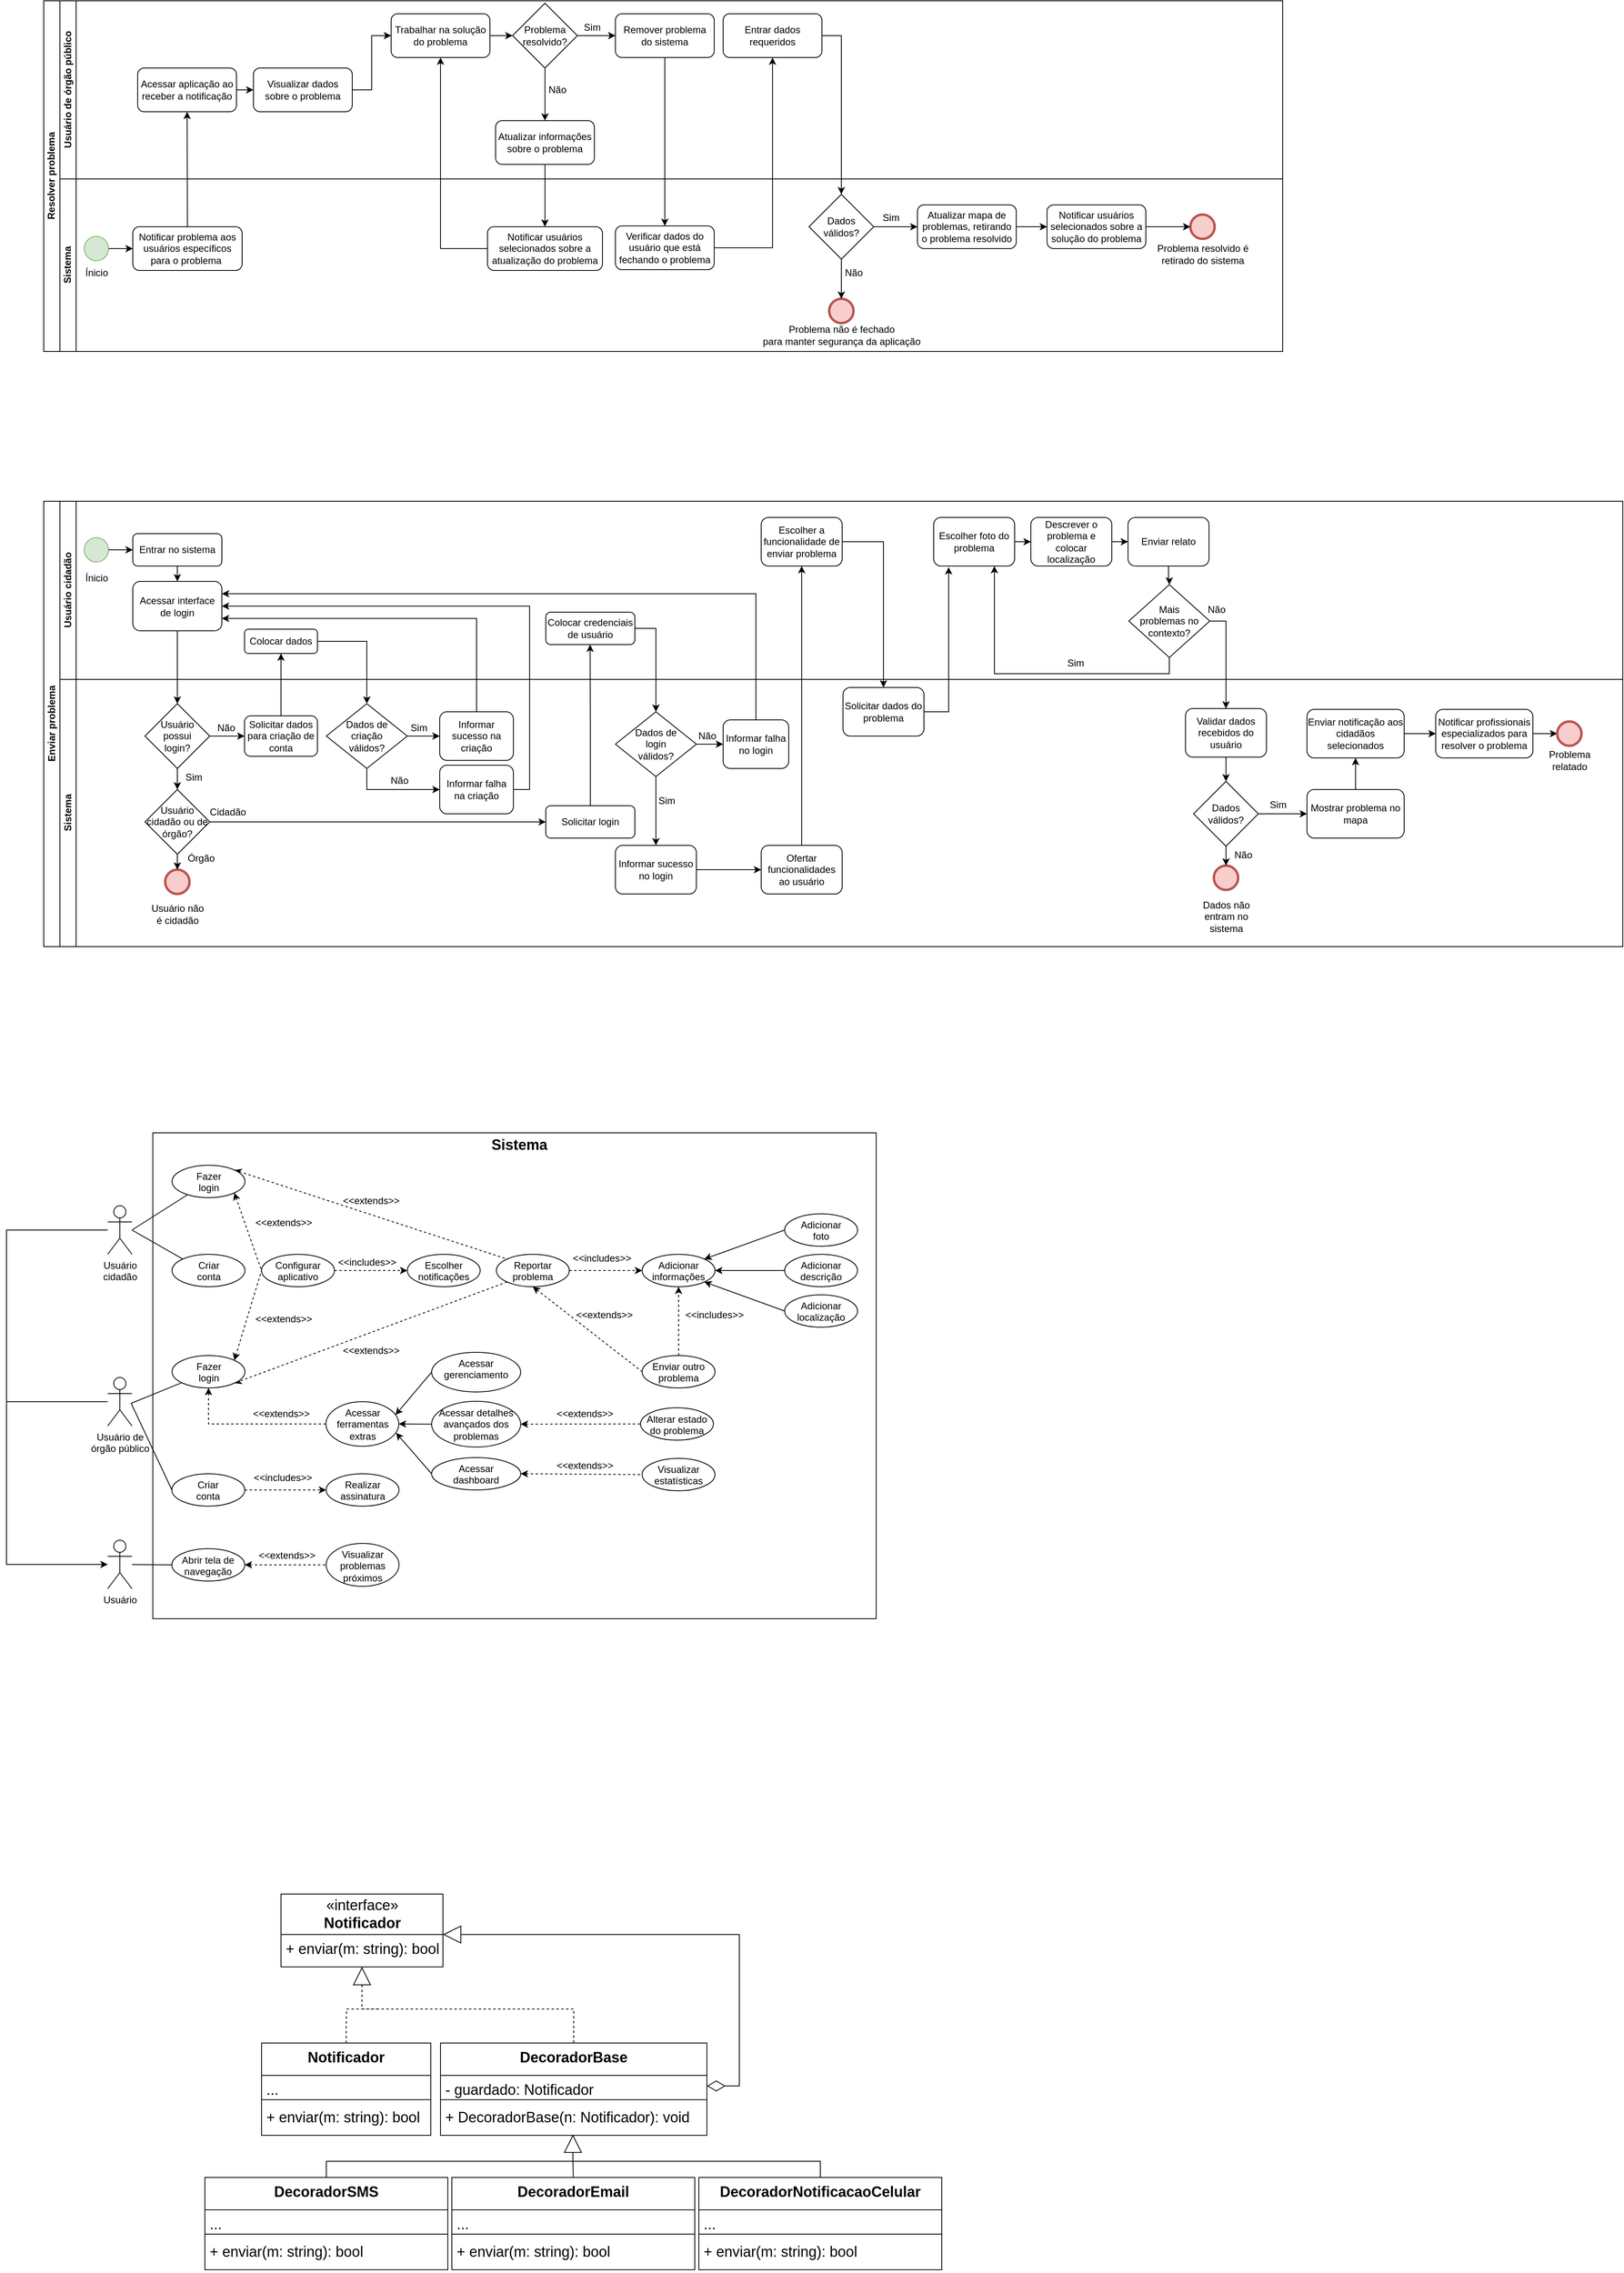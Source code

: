 <mxfile version="20.6.0" type="github">
  <diagram id="prtHgNgQTEPvFCAcTncT" name="Page-1">
    <mxGraphModel dx="1580" dy="2020" grid="1" gridSize="10" guides="1" tooltips="1" connect="1" arrows="1" fold="1" page="1" pageScale="1" pageWidth="827" pageHeight="1169" math="0" shadow="0">
      <root>
        <mxCell id="0" />
        <mxCell id="1" parent="0" />
        <mxCell id="KrCOuuEp5KImDa3JbPwK-99" value="" style="rounded=0;whiteSpace=wrap;html=1;" vertex="1" parent="1">
          <mxGeometry x="255.75" y="900" width="893.25" height="600" as="geometry" />
        </mxCell>
        <mxCell id="dNxyNK7c78bLwvsdeMH5-19" value="Enviar problema" style="swimlane;html=1;childLayout=stackLayout;resizeParent=1;resizeParentMax=0;horizontal=0;startSize=20;horizontalStack=0;" parent="1" vertex="1">
          <mxGeometry x="121" y="120" width="1950" height="550" as="geometry" />
        </mxCell>
        <mxCell id="cIBLLffN7kiiDERRV1R0-26" style="edgeStyle=orthogonalEdgeStyle;rounded=0;orthogonalLoop=1;jettySize=auto;html=1;exitX=1;exitY=0.5;exitDx=0;exitDy=0;entryX=0.5;entryY=0;entryDx=0;entryDy=0;" parent="dNxyNK7c78bLwvsdeMH5-19" source="cIBLLffN7kiiDERRV1R0-25" target="cIBLLffN7kiiDERRV1R0-28" edge="1">
          <mxGeometry relative="1" as="geometry">
            <mxPoint x="389.0" y="250.0" as="targetPoint" />
          </mxGeometry>
        </mxCell>
        <mxCell id="cIBLLffN7kiiDERRV1R0-31" style="edgeStyle=orthogonalEdgeStyle;rounded=0;orthogonalLoop=1;jettySize=auto;html=1;exitX=0.5;exitY=1;exitDx=0;exitDy=0;entryX=0.5;entryY=0;entryDx=0;entryDy=0;" parent="dNxyNK7c78bLwvsdeMH5-19" source="cIBLLffN7kiiDERRV1R0-30" target="cIBLLffN7kiiDERRV1R0-18" edge="1">
          <mxGeometry relative="1" as="geometry" />
        </mxCell>
        <mxCell id="cIBLLffN7kiiDERRV1R0-24" style="edgeStyle=orthogonalEdgeStyle;rounded=0;orthogonalLoop=1;jettySize=auto;html=1;exitX=0.5;exitY=0;exitDx=0;exitDy=0;entryX=0.5;entryY=1;entryDx=0;entryDy=0;" parent="dNxyNK7c78bLwvsdeMH5-19" source="cIBLLffN7kiiDERRV1R0-23" target="cIBLLffN7kiiDERRV1R0-25" edge="1">
          <mxGeometry relative="1" as="geometry">
            <mxPoint x="293" y="180.0" as="targetPoint" />
          </mxGeometry>
        </mxCell>
        <mxCell id="cIBLLffN7kiiDERRV1R0-61" value="" style="edgeStyle=orthogonalEdgeStyle;rounded=0;orthogonalLoop=1;jettySize=auto;html=1;exitX=1;exitY=0.5;exitDx=0;exitDy=0;" parent="dNxyNK7c78bLwvsdeMH5-19" source="cIBLLffN7kiiDERRV1R0-67" target="cIBLLffN7kiiDERRV1R0-60" edge="1">
          <mxGeometry relative="1" as="geometry">
            <mxPoint x="1549" y="191" as="sourcePoint" />
          </mxGeometry>
        </mxCell>
        <mxCell id="cIBLLffN7kiiDERRV1R0-35" style="edgeStyle=orthogonalEdgeStyle;rounded=0;orthogonalLoop=1;jettySize=auto;html=1;exitX=0.5;exitY=0;exitDx=0;exitDy=0;entryX=1;entryY=0.75;entryDx=0;entryDy=0;" parent="dNxyNK7c78bLwvsdeMH5-19" source="cIBLLffN7kiiDERRV1R0-32" target="cIBLLffN7kiiDERRV1R0-30" edge="1">
          <mxGeometry relative="1" as="geometry" />
        </mxCell>
        <mxCell id="cIBLLffN7kiiDERRV1R0-37" style="edgeStyle=orthogonalEdgeStyle;rounded=0;orthogonalLoop=1;jettySize=auto;html=1;exitX=1;exitY=0.5;exitDx=0;exitDy=0;entryX=1;entryY=0.5;entryDx=0;entryDy=0;" parent="dNxyNK7c78bLwvsdeMH5-19" source="cIBLLffN7kiiDERRV1R0-36" target="cIBLLffN7kiiDERRV1R0-30" edge="1">
          <mxGeometry relative="1" as="geometry" />
        </mxCell>
        <mxCell id="cIBLLffN7kiiDERRV1R0-43" style="edgeStyle=orthogonalEdgeStyle;rounded=0;orthogonalLoop=1;jettySize=auto;html=1;exitX=0.5;exitY=0;exitDx=0;exitDy=0;entryX=1;entryY=0.25;entryDx=0;entryDy=0;" parent="dNxyNK7c78bLwvsdeMH5-19" source="cIBLLffN7kiiDERRV1R0-41" target="cIBLLffN7kiiDERRV1R0-30" edge="1">
          <mxGeometry relative="1" as="geometry" />
        </mxCell>
        <mxCell id="cIBLLffN7kiiDERRV1R0-52" value="" style="edgeStyle=orthogonalEdgeStyle;rounded=0;orthogonalLoop=1;jettySize=auto;html=1;" parent="dNxyNK7c78bLwvsdeMH5-19" source="cIBLLffN7kiiDERRV1R0-49" target="cIBLLffN7kiiDERRV1R0-51" edge="1">
          <mxGeometry relative="1" as="geometry" />
        </mxCell>
        <mxCell id="cIBLLffN7kiiDERRV1R0-54" value="" style="edgeStyle=orthogonalEdgeStyle;rounded=0;orthogonalLoop=1;jettySize=auto;html=1;" parent="dNxyNK7c78bLwvsdeMH5-19" source="cIBLLffN7kiiDERRV1R0-51" target="cIBLLffN7kiiDERRV1R0-53" edge="1">
          <mxGeometry relative="1" as="geometry" />
        </mxCell>
        <mxCell id="cIBLLffN7kiiDERRV1R0-57" value="" style="edgeStyle=orthogonalEdgeStyle;rounded=0;orthogonalLoop=1;jettySize=auto;html=1;entryX=0.185;entryY=1.023;entryDx=0;entryDy=0;entryPerimeter=0;" parent="dNxyNK7c78bLwvsdeMH5-19" source="cIBLLffN7kiiDERRV1R0-53" target="cIBLLffN7kiiDERRV1R0-56" edge="1">
          <mxGeometry relative="1" as="geometry" />
        </mxCell>
        <mxCell id="dNxyNK7c78bLwvsdeMH5-21" value="Usuário cidadão" style="swimlane;html=1;startSize=20;horizontal=0;" parent="dNxyNK7c78bLwvsdeMH5-19" vertex="1">
          <mxGeometry x="20" width="1930" height="220" as="geometry" />
        </mxCell>
        <mxCell id="cIBLLffN7kiiDERRV1R0-2" value="" style="ellipse;whiteSpace=wrap;html=1;fillColor=#d5e8d4;strokeColor=#82b366;" parent="dNxyNK7c78bLwvsdeMH5-21" vertex="1">
          <mxGeometry x="30" y="45" width="30" height="30" as="geometry" />
        </mxCell>
        <mxCell id="cIBLLffN7kiiDERRV1R0-4" value="Entrar no sistema" style="rounded=1;whiteSpace=wrap;html=1;" parent="dNxyNK7c78bLwvsdeMH5-21" vertex="1">
          <mxGeometry x="90" y="40" width="110" height="40" as="geometry" />
        </mxCell>
        <mxCell id="cIBLLffN7kiiDERRV1R0-3" style="edgeStyle=orthogonalEdgeStyle;rounded=0;orthogonalLoop=1;jettySize=auto;html=1;exitX=1;exitY=0.5;exitDx=0;exitDy=0;" parent="dNxyNK7c78bLwvsdeMH5-21" source="cIBLLffN7kiiDERRV1R0-2" target="cIBLLffN7kiiDERRV1R0-4" edge="1">
          <mxGeometry relative="1" as="geometry">
            <mxPoint x="100" y="59.857" as="targetPoint" />
          </mxGeometry>
        </mxCell>
        <mxCell id="cIBLLffN7kiiDERRV1R0-25" value="Colocar dados" style="rounded=1;whiteSpace=wrap;html=1;" parent="dNxyNK7c78bLwvsdeMH5-21" vertex="1">
          <mxGeometry x="228" y="158" width="90" height="30" as="geometry" />
        </mxCell>
        <mxCell id="cIBLLffN7kiiDERRV1R0-30" value="Acessar interface de login" style="rounded=1;whiteSpace=wrap;html=1;" parent="dNxyNK7c78bLwvsdeMH5-21" vertex="1">
          <mxGeometry x="90" y="99" width="110" height="61" as="geometry" />
        </mxCell>
        <mxCell id="cIBLLffN7kiiDERRV1R0-6" style="edgeStyle=orthogonalEdgeStyle;rounded=0;orthogonalLoop=1;jettySize=auto;html=1;exitX=0.5;exitY=1;exitDx=0;exitDy=0;entryX=0.5;entryY=0;entryDx=0;entryDy=0;" parent="dNxyNK7c78bLwvsdeMH5-21" source="cIBLLffN7kiiDERRV1R0-4" target="cIBLLffN7kiiDERRV1R0-30" edge="1">
          <mxGeometry relative="1" as="geometry">
            <mxPoint x="145" y="110" as="targetPoint" />
          </mxGeometry>
        </mxCell>
        <mxCell id="cIBLLffN7kiiDERRV1R0-51" value="Escolher a funcionalidade de enviar problema" style="whiteSpace=wrap;html=1;rounded=1;" parent="dNxyNK7c78bLwvsdeMH5-21" vertex="1">
          <mxGeometry x="866" y="20" width="100" height="60" as="geometry" />
        </mxCell>
        <mxCell id="cIBLLffN7kiiDERRV1R0-56" value="Escolher foto do problema" style="whiteSpace=wrap;html=1;rounded=1;" parent="dNxyNK7c78bLwvsdeMH5-21" vertex="1">
          <mxGeometry x="1079" y="20" width="100" height="60" as="geometry" />
        </mxCell>
        <mxCell id="cIBLLffN7kiiDERRV1R0-58" value="Descrever o problema e colocar localização" style="whiteSpace=wrap;html=1;rounded=1;" parent="dNxyNK7c78bLwvsdeMH5-21" vertex="1">
          <mxGeometry x="1199" y="20" width="100" height="60" as="geometry" />
        </mxCell>
        <mxCell id="cIBLLffN7kiiDERRV1R0-59" value="" style="edgeStyle=orthogonalEdgeStyle;rounded=0;orthogonalLoop=1;jettySize=auto;html=1;" parent="dNxyNK7c78bLwvsdeMH5-21" source="cIBLLffN7kiiDERRV1R0-56" target="cIBLLffN7kiiDERRV1R0-58" edge="1">
          <mxGeometry relative="1" as="geometry" />
        </mxCell>
        <mxCell id="cIBLLffN7kiiDERRV1R0-65" value="Enviar relato" style="whiteSpace=wrap;html=1;rounded=1;" parent="dNxyNK7c78bLwvsdeMH5-21" vertex="1">
          <mxGeometry x="1319" y="20" width="100" height="60" as="geometry" />
        </mxCell>
        <mxCell id="cIBLLffN7kiiDERRV1R0-66" value="" style="edgeStyle=orthogonalEdgeStyle;rounded=0;orthogonalLoop=1;jettySize=auto;html=1;" parent="dNxyNK7c78bLwvsdeMH5-21" source="cIBLLffN7kiiDERRV1R0-58" target="cIBLLffN7kiiDERRV1R0-65" edge="1">
          <mxGeometry relative="1" as="geometry" />
        </mxCell>
        <mxCell id="cIBLLffN7kiiDERRV1R0-69" style="edgeStyle=orthogonalEdgeStyle;rounded=0;orthogonalLoop=1;jettySize=auto;html=1;exitX=0.5;exitY=1;exitDx=0;exitDy=0;entryX=0.75;entryY=1;entryDx=0;entryDy=0;" parent="dNxyNK7c78bLwvsdeMH5-21" source="cIBLLffN7kiiDERRV1R0-67" target="cIBLLffN7kiiDERRV1R0-56" edge="1">
          <mxGeometry relative="1" as="geometry" />
        </mxCell>
        <mxCell id="cIBLLffN7kiiDERRV1R0-67" value="Mais &lt;br&gt;problemas no contexto?" style="rhombus;whiteSpace=wrap;html=1;" parent="dNxyNK7c78bLwvsdeMH5-21" vertex="1">
          <mxGeometry x="1320" y="103" width="100" height="90" as="geometry" />
        </mxCell>
        <mxCell id="cIBLLffN7kiiDERRV1R0-68" value="" style="edgeStyle=orthogonalEdgeStyle;rounded=0;orthogonalLoop=1;jettySize=auto;html=1;entryX=0.5;entryY=0;entryDx=0;entryDy=0;" parent="dNxyNK7c78bLwvsdeMH5-21" source="cIBLLffN7kiiDERRV1R0-65" target="cIBLLffN7kiiDERRV1R0-67" edge="1">
          <mxGeometry relative="1" as="geometry" />
        </mxCell>
        <mxCell id="cIBLLffN7kiiDERRV1R0-72" value="Não" style="text;html=1;align=center;verticalAlign=middle;resizable=0;points=[];autosize=1;strokeColor=none;fillColor=none;" parent="dNxyNK7c78bLwvsdeMH5-21" vertex="1">
          <mxGeometry x="1403" y="118.5" width="50" height="30" as="geometry" />
        </mxCell>
        <mxCell id="IqBLIYd6sEZLPVgLXaBY-1" value="Ínicio" style="text;html=1;align=center;verticalAlign=middle;resizable=0;points=[];autosize=1;strokeColor=none;fillColor=none;" parent="dNxyNK7c78bLwvsdeMH5-21" vertex="1">
          <mxGeometry x="20" y="80" width="50" height="30" as="geometry" />
        </mxCell>
        <mxCell id="dNxyNK7c78bLwvsdeMH5-22" value="Sistema" style="swimlane;html=1;startSize=20;horizontal=0;" parent="dNxyNK7c78bLwvsdeMH5-19" vertex="1">
          <mxGeometry x="20" y="220" width="1930" height="330" as="geometry" />
        </mxCell>
        <mxCell id="cIBLLffN7kiiDERRV1R0-8" value="Usuário cidadão ou de órgão?" style="rhombus;whiteSpace=wrap;html=1;" parent="dNxyNK7c78bLwvsdeMH5-22" vertex="1">
          <mxGeometry x="105" y="136" width="80" height="80" as="geometry" />
        </mxCell>
        <mxCell id="cIBLLffN7kiiDERRV1R0-12" value="" style="ellipse;whiteSpace=wrap;html=1;fillColor=#f8cecc;strokeColor=#b85450;strokeWidth=3;" parent="dNxyNK7c78bLwvsdeMH5-22" vertex="1">
          <mxGeometry x="130" y="235" width="30" height="30" as="geometry" />
        </mxCell>
        <mxCell id="cIBLLffN7kiiDERRV1R0-14" value="Cidadão" style="text;html=1;align=center;verticalAlign=middle;resizable=0;points=[];autosize=1;strokeColor=none;fillColor=none;" parent="dNxyNK7c78bLwvsdeMH5-22" vertex="1">
          <mxGeometry x="172" y="149" width="70" height="30" as="geometry" />
        </mxCell>
        <mxCell id="cIBLLffN7kiiDERRV1R0-19" style="edgeStyle=orthogonalEdgeStyle;rounded=0;orthogonalLoop=1;jettySize=auto;html=1;exitX=0.5;exitY=1;exitDx=0;exitDy=0;entryX=0.5;entryY=0;entryDx=0;entryDy=0;" parent="dNxyNK7c78bLwvsdeMH5-22" source="cIBLLffN7kiiDERRV1R0-18" target="cIBLLffN7kiiDERRV1R0-8" edge="1">
          <mxGeometry relative="1" as="geometry" />
        </mxCell>
        <mxCell id="cIBLLffN7kiiDERRV1R0-18" value="Usuário possui &lt;br&gt;login?" style="rhombus;whiteSpace=wrap;html=1;" parent="dNxyNK7c78bLwvsdeMH5-22" vertex="1">
          <mxGeometry x="105" y="30" width="80" height="80" as="geometry" />
        </mxCell>
        <mxCell id="cIBLLffN7kiiDERRV1R0-20" value="Sim" style="text;html=1;align=center;verticalAlign=middle;resizable=0;points=[];autosize=1;strokeColor=none;fillColor=none;" parent="dNxyNK7c78bLwvsdeMH5-22" vertex="1">
          <mxGeometry x="145" y="106" width="40" height="30" as="geometry" />
        </mxCell>
        <mxCell id="cIBLLffN7kiiDERRV1R0-22" value="Não" style="text;html=1;align=center;verticalAlign=middle;resizable=0;points=[];autosize=1;strokeColor=none;fillColor=none;" parent="dNxyNK7c78bLwvsdeMH5-22" vertex="1">
          <mxGeometry x="180" y="45" width="50" height="30" as="geometry" />
        </mxCell>
        <mxCell id="cIBLLffN7kiiDERRV1R0-23" value="Solicitar dados para criação de conta" style="rounded=1;whiteSpace=wrap;html=1;" parent="dNxyNK7c78bLwvsdeMH5-22" vertex="1">
          <mxGeometry x="228" y="45" width="90" height="50" as="geometry" />
        </mxCell>
        <mxCell id="cIBLLffN7kiiDERRV1R0-28" value="Dados de &lt;br&gt;criação &lt;br&gt;válidos?" style="rhombus;whiteSpace=wrap;html=1;" parent="dNxyNK7c78bLwvsdeMH5-22" vertex="1">
          <mxGeometry x="329" y="30" width="100" height="80" as="geometry" />
        </mxCell>
        <mxCell id="cIBLLffN7kiiDERRV1R0-32" value="Informar sucesso na criação" style="rounded=1;whiteSpace=wrap;html=1;strokeColor=default;fillColor=default;" parent="dNxyNK7c78bLwvsdeMH5-22" vertex="1">
          <mxGeometry x="469" y="40" width="91" height="60" as="geometry" />
        </mxCell>
        <mxCell id="cIBLLffN7kiiDERRV1R0-29" style="edgeStyle=orthogonalEdgeStyle;rounded=0;orthogonalLoop=1;jettySize=auto;html=1;exitX=1;exitY=0.5;exitDx=0;exitDy=0;" parent="dNxyNK7c78bLwvsdeMH5-22" source="cIBLLffN7kiiDERRV1R0-28" target="cIBLLffN7kiiDERRV1R0-32" edge="1">
          <mxGeometry relative="1" as="geometry">
            <mxPoint x="449" y="70" as="targetPoint" />
          </mxGeometry>
        </mxCell>
        <mxCell id="cIBLLffN7kiiDERRV1R0-34" value="Sim" style="text;html=1;align=center;verticalAlign=middle;resizable=0;points=[];autosize=1;strokeColor=none;fillColor=none;" parent="dNxyNK7c78bLwvsdeMH5-22" vertex="1">
          <mxGeometry x="423" y="45" width="40" height="30" as="geometry" />
        </mxCell>
        <mxCell id="cIBLLffN7kiiDERRV1R0-36" value="Informar falha na criação" style="rounded=1;whiteSpace=wrap;html=1;strokeColor=default;fillColor=default;" parent="dNxyNK7c78bLwvsdeMH5-22" vertex="1">
          <mxGeometry x="469" y="106" width="91" height="60" as="geometry" />
        </mxCell>
        <mxCell id="cIBLLffN7kiiDERRV1R0-33" style="edgeStyle=orthogonalEdgeStyle;rounded=0;orthogonalLoop=1;jettySize=auto;html=1;exitX=0.5;exitY=1;exitDx=0;exitDy=0;entryX=0;entryY=0.5;entryDx=0;entryDy=0;" parent="dNxyNK7c78bLwvsdeMH5-22" source="cIBLLffN7kiiDERRV1R0-28" target="cIBLLffN7kiiDERRV1R0-36" edge="1">
          <mxGeometry relative="1" as="geometry">
            <mxPoint x="378.714" y="130" as="targetPoint" />
          </mxGeometry>
        </mxCell>
        <mxCell id="cIBLLffN7kiiDERRV1R0-38" value="Não" style="text;html=1;align=center;verticalAlign=middle;resizable=0;points=[];autosize=1;strokeColor=none;fillColor=none;" parent="dNxyNK7c78bLwvsdeMH5-22" vertex="1">
          <mxGeometry x="394" y="110" width="50" height="30" as="geometry" />
        </mxCell>
        <mxCell id="cIBLLffN7kiiDERRV1R0-42" value="" style="edgeStyle=orthogonalEdgeStyle;rounded=0;orthogonalLoop=1;jettySize=auto;html=1;" parent="dNxyNK7c78bLwvsdeMH5-22" source="cIBLLffN7kiiDERRV1R0-40" target="cIBLLffN7kiiDERRV1R0-41" edge="1">
          <mxGeometry relative="1" as="geometry" />
        </mxCell>
        <mxCell id="cIBLLffN7kiiDERRV1R0-40" value="Dados de &lt;br&gt;login&lt;br&gt;válidos?" style="rhombus;whiteSpace=wrap;html=1;" parent="dNxyNK7c78bLwvsdeMH5-22" vertex="1">
          <mxGeometry x="686" y="40" width="100" height="80" as="geometry" />
        </mxCell>
        <mxCell id="cIBLLffN7kiiDERRV1R0-41" value="Informar falha no login" style="whiteSpace=wrap;html=1;rounded=1;" parent="dNxyNK7c78bLwvsdeMH5-22" vertex="1">
          <mxGeometry x="819" y="50" width="81" height="60" as="geometry" />
        </mxCell>
        <mxCell id="cIBLLffN7kiiDERRV1R0-44" value="Não" style="text;html=1;align=center;verticalAlign=middle;resizable=0;points=[];autosize=1;strokeColor=none;fillColor=none;" parent="dNxyNK7c78bLwvsdeMH5-22" vertex="1">
          <mxGeometry x="774" y="55" width="50" height="30" as="geometry" />
        </mxCell>
        <mxCell id="cIBLLffN7kiiDERRV1R0-50" value="" style="edgeStyle=orthogonalEdgeStyle;rounded=0;orthogonalLoop=1;jettySize=auto;html=1;" parent="dNxyNK7c78bLwvsdeMH5-22" source="cIBLLffN7kiiDERRV1R0-45" target="cIBLLffN7kiiDERRV1R0-49" edge="1">
          <mxGeometry relative="1" as="geometry" />
        </mxCell>
        <mxCell id="cIBLLffN7kiiDERRV1R0-45" value="Informar sucesso no login" style="whiteSpace=wrap;html=1;rounded=1;" parent="dNxyNK7c78bLwvsdeMH5-22" vertex="1">
          <mxGeometry x="686" y="205" width="100" height="60" as="geometry" />
        </mxCell>
        <mxCell id="cIBLLffN7kiiDERRV1R0-46" value="" style="edgeStyle=orthogonalEdgeStyle;rounded=0;orthogonalLoop=1;jettySize=auto;html=1;" parent="dNxyNK7c78bLwvsdeMH5-22" source="cIBLLffN7kiiDERRV1R0-40" target="cIBLLffN7kiiDERRV1R0-45" edge="1">
          <mxGeometry relative="1" as="geometry" />
        </mxCell>
        <mxCell id="cIBLLffN7kiiDERRV1R0-49" value="Ofertar funcionalidades ao usuário" style="whiteSpace=wrap;html=1;rounded=1;" parent="dNxyNK7c78bLwvsdeMH5-22" vertex="1">
          <mxGeometry x="866" y="205" width="100" height="60" as="geometry" />
        </mxCell>
        <mxCell id="cIBLLffN7kiiDERRV1R0-53" value="Solicitar dados do problema" style="whiteSpace=wrap;html=1;rounded=1;" parent="dNxyNK7c78bLwvsdeMH5-22" vertex="1">
          <mxGeometry x="967" y="10" width="100" height="60" as="geometry" />
        </mxCell>
        <mxCell id="cIBLLffN7kiiDERRV1R0-60" value="Validar dados recebidos do usuário" style="whiteSpace=wrap;html=1;rounded=1;" parent="dNxyNK7c78bLwvsdeMH5-22" vertex="1">
          <mxGeometry x="1390" y="36" width="100" height="60" as="geometry" />
        </mxCell>
        <mxCell id="cIBLLffN7kiiDERRV1R0-63" value="Dados válidos?" style="rhombus;whiteSpace=wrap;html=1;" parent="dNxyNK7c78bLwvsdeMH5-22" vertex="1">
          <mxGeometry x="1400" y="126" width="80" height="80" as="geometry" />
        </mxCell>
        <mxCell id="cIBLLffN7kiiDERRV1R0-64" value="" style="edgeStyle=orthogonalEdgeStyle;rounded=0;orthogonalLoop=1;jettySize=auto;html=1;" parent="dNxyNK7c78bLwvsdeMH5-22" source="cIBLLffN7kiiDERRV1R0-60" target="cIBLLffN7kiiDERRV1R0-63" edge="1">
          <mxGeometry relative="1" as="geometry" />
        </mxCell>
        <mxCell id="cIBLLffN7kiiDERRV1R0-11" value="Órgão" style="text;html=1;align=center;verticalAlign=middle;resizable=0;points=[];autosize=1;strokeColor=none;fillColor=none;" parent="dNxyNK7c78bLwvsdeMH5-22" vertex="1">
          <mxGeometry x="144" y="206" width="60" height="30" as="geometry" />
        </mxCell>
        <mxCell id="cIBLLffN7kiiDERRV1R0-9" style="edgeStyle=orthogonalEdgeStyle;rounded=0;orthogonalLoop=1;jettySize=auto;html=1;exitX=0.5;exitY=1;exitDx=0;exitDy=0;entryX=0.5;entryY=0;entryDx=0;entryDy=0;" parent="dNxyNK7c78bLwvsdeMH5-22" source="cIBLLffN7kiiDERRV1R0-8" target="cIBLLffN7kiiDERRV1R0-12" edge="1">
          <mxGeometry relative="1" as="geometry">
            <mxPoint x="143.714" y="226" as="targetPoint" />
          </mxGeometry>
        </mxCell>
        <mxCell id="cIBLLffN7kiiDERRV1R0-21" style="edgeStyle=orthogonalEdgeStyle;rounded=0;orthogonalLoop=1;jettySize=auto;html=1;exitX=1;exitY=0.5;exitDx=0;exitDy=0;entryX=0;entryY=0.5;entryDx=0;entryDy=0;" parent="dNxyNK7c78bLwvsdeMH5-22" source="cIBLLffN7kiiDERRV1R0-18" target="cIBLLffN7kiiDERRV1R0-23" edge="1">
          <mxGeometry relative="1" as="geometry">
            <mxPoint x="229" y="49.857" as="targetPoint" />
          </mxGeometry>
        </mxCell>
        <mxCell id="cIBLLffN7kiiDERRV1R0-74" value="" style="ellipse;whiteSpace=wrap;html=1;fillColor=#f8cecc;strokeColor=#b85450;strokeWidth=3;" parent="dNxyNK7c78bLwvsdeMH5-22" vertex="1">
          <mxGeometry x="1425" y="230" width="30" height="30" as="geometry" />
        </mxCell>
        <mxCell id="cIBLLffN7kiiDERRV1R0-77" value="Sim" style="text;html=1;align=center;verticalAlign=middle;resizable=0;points=[];autosize=1;strokeColor=none;fillColor=none;" parent="dNxyNK7c78bLwvsdeMH5-22" vertex="1">
          <mxGeometry x="1484" y="140" width="40" height="30" as="geometry" />
        </mxCell>
        <mxCell id="cIBLLffN7kiiDERRV1R0-78" value="Enviar notificação aos cidadãos selecionados" style="whiteSpace=wrap;html=1;rounded=1;" parent="dNxyNK7c78bLwvsdeMH5-22" vertex="1">
          <mxGeometry x="1540" y="37" width="120" height="60" as="geometry" />
        </mxCell>
        <mxCell id="cIBLLffN7kiiDERRV1R0-83" style="edgeStyle=orthogonalEdgeStyle;rounded=0;orthogonalLoop=1;jettySize=auto;html=1;exitX=1;exitY=0.5;exitDx=0;exitDy=0;entryX=0;entryY=0.5;entryDx=0;entryDy=0;" parent="dNxyNK7c78bLwvsdeMH5-22" source="cIBLLffN7kiiDERRV1R0-80" target="cIBLLffN7kiiDERRV1R0-82" edge="1">
          <mxGeometry relative="1" as="geometry" />
        </mxCell>
        <mxCell id="cIBLLffN7kiiDERRV1R0-80" value="Notificar profissionais especializados para resolver o problema" style="whiteSpace=wrap;html=1;rounded=1;" parent="dNxyNK7c78bLwvsdeMH5-22" vertex="1">
          <mxGeometry x="1699" y="37" width="120" height="60" as="geometry" />
        </mxCell>
        <mxCell id="cIBLLffN7kiiDERRV1R0-81" value="" style="edgeStyle=orthogonalEdgeStyle;rounded=0;orthogonalLoop=1;jettySize=auto;html=1;" parent="dNxyNK7c78bLwvsdeMH5-22" source="cIBLLffN7kiiDERRV1R0-78" target="cIBLLffN7kiiDERRV1R0-80" edge="1">
          <mxGeometry relative="1" as="geometry" />
        </mxCell>
        <mxCell id="cIBLLffN7kiiDERRV1R0-82" value="" style="ellipse;whiteSpace=wrap;html=1;fillColor=#f8cecc;strokeColor=#b85450;strokeWidth=3;" parent="dNxyNK7c78bLwvsdeMH5-22" vertex="1">
          <mxGeometry x="1849" y="52" width="30" height="30" as="geometry" />
        </mxCell>
        <mxCell id="IqBLIYd6sEZLPVgLXaBY-2" value="Usuário não &lt;br&gt;é cidadão" style="text;html=1;align=center;verticalAlign=middle;resizable=0;points=[];autosize=1;strokeColor=none;fillColor=none;" parent="dNxyNK7c78bLwvsdeMH5-22" vertex="1">
          <mxGeometry x="100" y="270" width="90" height="40" as="geometry" />
        </mxCell>
        <mxCell id="IqBLIYd6sEZLPVgLXaBY-3" value="Dados não&lt;br&gt;entram no &lt;br&gt;sistema" style="text;html=1;align=center;verticalAlign=middle;resizable=0;points=[];autosize=1;strokeColor=none;fillColor=none;" parent="dNxyNK7c78bLwvsdeMH5-22" vertex="1">
          <mxGeometry x="1400" y="263" width="80" height="60" as="geometry" />
        </mxCell>
        <mxCell id="IqBLIYd6sEZLPVgLXaBY-4" value="Problema&lt;br&gt;relatado" style="text;html=1;align=center;verticalAlign=middle;resizable=0;points=[];autosize=1;strokeColor=none;fillColor=none;" parent="dNxyNK7c78bLwvsdeMH5-22" vertex="1">
          <mxGeometry x="1829" y="80" width="70" height="40" as="geometry" />
        </mxCell>
        <mxCell id="cIBLLffN7kiiDERRV1R0-16" style="edgeStyle=orthogonalEdgeStyle;rounded=0;orthogonalLoop=1;jettySize=auto;html=1;exitX=0.5;exitY=0;exitDx=0;exitDy=0;" parent="1" source="cIBLLffN7kiiDERRV1R0-15" edge="1">
          <mxGeometry relative="1" as="geometry">
            <mxPoint x="795.714" y="297.0" as="targetPoint" />
          </mxGeometry>
        </mxCell>
        <mxCell id="cIBLLffN7kiiDERRV1R0-15" value="Solicitar login" style="rounded=1;whiteSpace=wrap;html=1;" parent="1" vertex="1">
          <mxGeometry x="741" y="496" width="110" height="40" as="geometry" />
        </mxCell>
        <mxCell id="cIBLLffN7kiiDERRV1R0-13" style="edgeStyle=orthogonalEdgeStyle;rounded=0;orthogonalLoop=1;jettySize=auto;html=1;exitX=1;exitY=0.5;exitDx=0;exitDy=0;entryX=0;entryY=0.5;entryDx=0;entryDy=0;" parent="1" source="cIBLLffN7kiiDERRV1R0-8" target="cIBLLffN7kiiDERRV1R0-15" edge="1">
          <mxGeometry relative="1" as="geometry">
            <mxPoint x="390" y="496" as="targetPoint" />
          </mxGeometry>
        </mxCell>
        <mxCell id="cIBLLffN7kiiDERRV1R0-39" style="edgeStyle=orthogonalEdgeStyle;rounded=0;orthogonalLoop=1;jettySize=auto;html=1;exitX=1;exitY=0.5;exitDx=0;exitDy=0;entryX=0.5;entryY=0;entryDx=0;entryDy=0;" parent="1" source="cIBLLffN7kiiDERRV1R0-17" target="cIBLLffN7kiiDERRV1R0-40" edge="1">
          <mxGeometry relative="1" as="geometry">
            <mxPoint x="940.0" y="350.0" as="targetPoint" />
          </mxGeometry>
        </mxCell>
        <mxCell id="cIBLLffN7kiiDERRV1R0-17" value="Colocar credenciais de usuário" style="rounded=1;whiteSpace=wrap;html=1;" parent="1" vertex="1">
          <mxGeometry x="741" y="257" width="110" height="40" as="geometry" />
        </mxCell>
        <mxCell id="cIBLLffN7kiiDERRV1R0-70" value="Sim" style="text;html=1;align=center;verticalAlign=middle;resizable=0;points=[];autosize=1;strokeColor=none;fillColor=none;" parent="1" vertex="1">
          <mxGeometry x="1375" y="305" width="40" height="30" as="geometry" />
        </mxCell>
        <mxCell id="cIBLLffN7kiiDERRV1R0-73" style="edgeStyle=orthogonalEdgeStyle;rounded=0;orthogonalLoop=1;jettySize=auto;html=1;exitX=0.5;exitY=1;exitDx=0;exitDy=0;" parent="1" source="cIBLLffN7kiiDERRV1R0-63" edge="1">
          <mxGeometry relative="1" as="geometry">
            <mxPoint x="1581.065" y="570" as="targetPoint" />
          </mxGeometry>
        </mxCell>
        <mxCell id="cIBLLffN7kiiDERRV1R0-79" value="" style="edgeStyle=orthogonalEdgeStyle;rounded=0;orthogonalLoop=1;jettySize=auto;html=1;" parent="1" source="cIBLLffN7kiiDERRV1R0-75" target="cIBLLffN7kiiDERRV1R0-78" edge="1">
          <mxGeometry relative="1" as="geometry" />
        </mxCell>
        <mxCell id="cIBLLffN7kiiDERRV1R0-75" value="Mostrar problema no mapa" style="whiteSpace=wrap;html=1;rounded=1;" parent="1" vertex="1">
          <mxGeometry x="1681" y="476" width="120" height="60" as="geometry" />
        </mxCell>
        <mxCell id="cIBLLffN7kiiDERRV1R0-76" value="" style="edgeStyle=orthogonalEdgeStyle;rounded=0;orthogonalLoop=1;jettySize=auto;html=1;" parent="1" source="cIBLLffN7kiiDERRV1R0-63" target="cIBLLffN7kiiDERRV1R0-75" edge="1">
          <mxGeometry relative="1" as="geometry" />
        </mxCell>
        <mxCell id="cIBLLffN7kiiDERRV1R0-84" value="Não" style="text;html=1;align=center;verticalAlign=middle;resizable=0;points=[];autosize=1;strokeColor=none;fillColor=none;" parent="1" vertex="1">
          <mxGeometry x="1577" y="542" width="50" height="30" as="geometry" />
        </mxCell>
        <mxCell id="KrCOuuEp5KImDa3JbPwK-63" value="" style="edgeStyle=orthogonalEdgeStyle;rounded=0;orthogonalLoop=1;jettySize=auto;html=1;startArrow=none;startFill=0;endArrow=none;endFill=0;" edge="1" parent="1" source="IqBLIYd6sEZLPVgLXaBY-5">
          <mxGeometry relative="1" as="geometry">
            <mxPoint x="80" y="1020" as="targetPoint" />
          </mxGeometry>
        </mxCell>
        <mxCell id="IqBLIYd6sEZLPVgLXaBY-5" value="Usuário &lt;br&gt;cidadão" style="shape=umlActor;verticalLabelPosition=bottom;verticalAlign=top;html=1;outlineConnect=0;" parent="1" vertex="1">
          <mxGeometry x="200" y="990" width="30" height="60" as="geometry" />
        </mxCell>
        <mxCell id="KrCOuuEp5KImDa3JbPwK-65" value="" style="edgeStyle=orthogonalEdgeStyle;rounded=0;orthogonalLoop=1;jettySize=auto;html=1;startArrow=none;startFill=0;endArrow=none;endFill=0;" edge="1" parent="1" source="IqBLIYd6sEZLPVgLXaBY-6">
          <mxGeometry relative="1" as="geometry">
            <mxPoint x="195" y="1232" as="sourcePoint" />
            <mxPoint x="75" y="1232" as="targetPoint" />
          </mxGeometry>
        </mxCell>
        <mxCell id="IqBLIYd6sEZLPVgLXaBY-6" value="Usuário de &lt;br&gt;órgão público" style="shape=umlActor;verticalLabelPosition=bottom;verticalAlign=top;html=1;outlineConnect=0;" parent="1" vertex="1">
          <mxGeometry x="200" y="1202" width="30" height="60" as="geometry" />
        </mxCell>
        <mxCell id="IqBLIYd6sEZLPVgLXaBY-8" value="Sim" style="text;html=1;align=center;verticalAlign=middle;resizable=0;points=[];autosize=1;strokeColor=none;fillColor=none;" parent="1" vertex="1">
          <mxGeometry x="870" y="475" width="40" height="30" as="geometry" />
        </mxCell>
        <mxCell id="KrCOuuEp5KImDa3JbPwK-34" style="edgeStyle=none;rounded=0;orthogonalLoop=1;jettySize=auto;html=1;exitX=0.5;exitY=1;exitDx=0;exitDy=0;dashed=1;startArrow=classic;startFill=1;endArrow=none;endFill=0;entryX=0;entryY=0.5;entryDx=0;entryDy=0;" edge="1" parent="1" source="KrCOuuEp5KImDa3JbPwK-8" target="KrCOuuEp5KImDa3JbPwK-35">
          <mxGeometry relative="1" as="geometry">
            <mxPoint x="919" y="1210" as="targetPoint" />
          </mxGeometry>
        </mxCell>
        <mxCell id="KrCOuuEp5KImDa3JbPwK-36" style="edgeStyle=none;rounded=0;orthogonalLoop=1;jettySize=auto;html=1;exitX=1;exitY=0.5;exitDx=0;exitDy=0;dashed=1;startArrow=none;startFill=0;endArrow=classic;endFill=1;entryX=0;entryY=0.5;entryDx=0;entryDy=0;" edge="1" parent="1" source="KrCOuuEp5KImDa3JbPwK-8" target="KrCOuuEp5KImDa3JbPwK-37">
          <mxGeometry relative="1" as="geometry">
            <mxPoint x="799" y="1070.037" as="targetPoint" />
          </mxGeometry>
        </mxCell>
        <mxCell id="KrCOuuEp5KImDa3JbPwK-77" style="edgeStyle=none;rounded=0;orthogonalLoop=1;jettySize=auto;html=1;exitX=0;exitY=1;exitDx=0;exitDy=0;entryX=1;entryY=1;entryDx=0;entryDy=0;dashed=1;startArrow=none;startFill=0;endArrow=classic;endFill=1;" edge="1" parent="1" source="KrCOuuEp5KImDa3JbPwK-8" target="KrCOuuEp5KImDa3JbPwK-70">
          <mxGeometry relative="1" as="geometry" />
        </mxCell>
        <mxCell id="KrCOuuEp5KImDa3JbPwK-8" value="Reportar&lt;br&gt;problema" style="ellipse;whiteSpace=wrap;html=1;verticalAlign=top;" vertex="1" parent="1">
          <mxGeometry x="680" y="1050" width="90" height="40" as="geometry" />
        </mxCell>
        <mxCell id="KrCOuuEp5KImDa3JbPwK-49" style="edgeStyle=none;rounded=0;orthogonalLoop=1;jettySize=auto;html=1;exitX=1;exitY=0.5;exitDx=0;exitDy=0;startArrow=classic;startFill=1;endArrow=none;endFill=0;entryX=0;entryY=0.5;entryDx=0;entryDy=0;dashed=1;" edge="1" parent="1" source="KrCOuuEp5KImDa3JbPwK-10" target="KrCOuuEp5KImDa3JbPwK-50">
          <mxGeometry relative="1" as="geometry">
            <mxPoint x="458.62" y="1499.093" as="targetPoint" />
          </mxGeometry>
        </mxCell>
        <mxCell id="KrCOuuEp5KImDa3JbPwK-10" value="Abrir tela de navegação" style="ellipse;whiteSpace=wrap;html=1;verticalAlign=top;" vertex="1" parent="1">
          <mxGeometry x="279.25" y="1413.5" width="90" height="40" as="geometry" />
        </mxCell>
        <mxCell id="KrCOuuEp5KImDa3JbPwK-21" style="edgeStyle=none;rounded=0;orthogonalLoop=1;jettySize=auto;html=1;exitX=1;exitY=0.5;exitDx=0;exitDy=0;dashed=1;startArrow=none;startFill=0;endArrow=classic;endFill=1;entryX=0;entryY=0.5;entryDx=0;entryDy=0;" edge="1" parent="1" source="KrCOuuEp5KImDa3JbPwK-11" target="KrCOuuEp5KImDa3JbPwK-22">
          <mxGeometry relative="1" as="geometry">
            <mxPoint x="640" y="1070.037" as="targetPoint" />
          </mxGeometry>
        </mxCell>
        <mxCell id="KrCOuuEp5KImDa3JbPwK-11" value="Configurar aplicativo" style="ellipse;whiteSpace=wrap;html=1;verticalAlign=top;" vertex="1" parent="1">
          <mxGeometry x="390" y="1050" width="90" height="40" as="geometry" />
        </mxCell>
        <mxCell id="KrCOuuEp5KImDa3JbPwK-15" style="edgeStyle=none;rounded=0;orthogonalLoop=1;jettySize=auto;html=1;entryX=0;entryY=0.5;entryDx=0;entryDy=0;startArrow=none;startFill=0;endArrow=none;endFill=0;" edge="1" parent="1" source="KrCOuuEp5KImDa3JbPwK-57" target="KrCOuuEp5KImDa3JbPwK-10">
          <mxGeometry relative="1" as="geometry">
            <mxPoint x="230" y="1383.5" as="sourcePoint" />
          </mxGeometry>
        </mxCell>
        <mxCell id="KrCOuuEp5KImDa3JbPwK-16" style="edgeStyle=none;rounded=0;orthogonalLoop=1;jettySize=auto;html=1;exitX=1;exitY=0;exitDx=0;exitDy=0;startArrow=classic;startFill=1;endArrow=none;endFill=0;dashed=1;entryX=0;entryY=0;entryDx=0;entryDy=0;" edge="1" parent="1" source="KrCOuuEp5KImDa3JbPwK-1" target="KrCOuuEp5KImDa3JbPwK-8">
          <mxGeometry relative="1" as="geometry">
            <mxPoint x="440" y="910" as="targetPoint" />
          </mxGeometry>
        </mxCell>
        <mxCell id="KrCOuuEp5KImDa3JbPwK-17" style="edgeStyle=none;rounded=0;orthogonalLoop=1;jettySize=auto;html=1;exitX=1;exitY=1;exitDx=0;exitDy=0;entryX=0;entryY=0.5;entryDx=0;entryDy=0;startArrow=classic;startFill=1;endArrow=none;endFill=0;dashed=1;" edge="1" parent="1" source="KrCOuuEp5KImDa3JbPwK-1" target="KrCOuuEp5KImDa3JbPwK-11">
          <mxGeometry relative="1" as="geometry">
            <mxPoint x="346.701" y="930.005" as="sourcePoint" />
          </mxGeometry>
        </mxCell>
        <mxCell id="KrCOuuEp5KImDa3JbPwK-1" value="Fazer &lt;br&gt;login" style="ellipse;whiteSpace=wrap;html=1;verticalAlign=top;" vertex="1" parent="1">
          <mxGeometry x="279.5" y="940" width="90" height="40" as="geometry" />
        </mxCell>
        <mxCell id="KrCOuuEp5KImDa3JbPwK-12" value="" style="rounded=0;orthogonalLoop=1;jettySize=auto;html=1;endArrow=none;endFill=0;" edge="1" parent="1" target="KrCOuuEp5KImDa3JbPwK-1">
          <mxGeometry relative="1" as="geometry">
            <mxPoint x="230" y="1020" as="sourcePoint" />
            <mxPoint x="324" y="1020" as="targetPoint" />
          </mxGeometry>
        </mxCell>
        <mxCell id="KrCOuuEp5KImDa3JbPwK-14" style="edgeStyle=none;rounded=0;orthogonalLoop=1;jettySize=auto;html=1;exitX=0;exitY=0;exitDx=0;exitDy=0;startArrow=none;startFill=0;endArrow=none;endFill=0;" edge="1" parent="1" source="KrCOuuEp5KImDa3JbPwK-13">
          <mxGeometry relative="1" as="geometry">
            <mxPoint x="230" y="1020" as="targetPoint" />
          </mxGeometry>
        </mxCell>
        <mxCell id="KrCOuuEp5KImDa3JbPwK-13" value="Criar &lt;br&gt;conta" style="ellipse;whiteSpace=wrap;html=1;verticalAlign=top;" vertex="1" parent="1">
          <mxGeometry x="279.5" y="1050" width="90" height="40" as="geometry" />
        </mxCell>
        <mxCell id="KrCOuuEp5KImDa3JbPwK-20" value="&amp;lt;&amp;lt;extends&amp;gt;&amp;gt;" style="text;html=1;align=center;verticalAlign=middle;resizable=0;points=[];autosize=1;strokeColor=none;fillColor=none;" vertex="1" parent="1">
          <mxGeometry x="371.5" y="996" width="90" height="30" as="geometry" />
        </mxCell>
        <mxCell id="KrCOuuEp5KImDa3JbPwK-22" value="Escolher notificações" style="ellipse;whiteSpace=wrap;html=1;verticalAlign=top;" vertex="1" parent="1">
          <mxGeometry x="570" y="1050" width="90" height="40" as="geometry" />
        </mxCell>
        <mxCell id="KrCOuuEp5KImDa3JbPwK-23" value="&amp;lt;&amp;lt;includes&amp;gt;&amp;gt;" style="text;html=1;align=center;verticalAlign=middle;resizable=0;points=[];autosize=1;strokeColor=none;fillColor=none;" vertex="1" parent="1">
          <mxGeometry x="469.5" y="1045" width="100" height="30" as="geometry" />
        </mxCell>
        <mxCell id="KrCOuuEp5KImDa3JbPwK-41" style="edgeStyle=none;rounded=0;orthogonalLoop=1;jettySize=auto;html=1;exitX=0.5;exitY=0;exitDx=0;exitDy=0;entryX=0.5;entryY=1;entryDx=0;entryDy=0;dashed=1;startArrow=none;startFill=0;endArrow=classic;endFill=1;" edge="1" parent="1" source="KrCOuuEp5KImDa3JbPwK-35" target="KrCOuuEp5KImDa3JbPwK-37">
          <mxGeometry relative="1" as="geometry" />
        </mxCell>
        <mxCell id="KrCOuuEp5KImDa3JbPwK-35" value="Enviar outro problema" style="ellipse;whiteSpace=wrap;html=1;verticalAlign=top;" vertex="1" parent="1">
          <mxGeometry x="860" y="1175" width="90" height="40" as="geometry" />
        </mxCell>
        <mxCell id="KrCOuuEp5KImDa3JbPwK-43" style="edgeStyle=none;rounded=0;orthogonalLoop=1;jettySize=auto;html=1;exitX=1;exitY=0;exitDx=0;exitDy=0;startArrow=classic;startFill=1;endArrow=none;endFill=0;entryX=0;entryY=0.5;entryDx=0;entryDy=0;" edge="1" parent="1" source="KrCOuuEp5KImDa3JbPwK-37" target="KrCOuuEp5KImDa3JbPwK-46">
          <mxGeometry relative="1" as="geometry">
            <mxPoint x="1022.333" y="1015.963" as="targetPoint" />
          </mxGeometry>
        </mxCell>
        <mxCell id="KrCOuuEp5KImDa3JbPwK-44" style="edgeStyle=none;rounded=0;orthogonalLoop=1;jettySize=auto;html=1;exitX=1;exitY=0.5;exitDx=0;exitDy=0;startArrow=classic;startFill=1;endArrow=none;endFill=0;entryX=0;entryY=0.5;entryDx=0;entryDy=0;" edge="1" parent="1" source="KrCOuuEp5KImDa3JbPwK-37" target="KrCOuuEp5KImDa3JbPwK-47">
          <mxGeometry relative="1" as="geometry">
            <mxPoint x="1020.852" y="1070.037" as="targetPoint" />
          </mxGeometry>
        </mxCell>
        <mxCell id="KrCOuuEp5KImDa3JbPwK-45" style="edgeStyle=none;rounded=0;orthogonalLoop=1;jettySize=auto;html=1;exitX=1;exitY=1;exitDx=0;exitDy=0;startArrow=classic;startFill=1;endArrow=none;endFill=0;entryX=0;entryY=0.5;entryDx=0;entryDy=0;" edge="1" parent="1" source="KrCOuuEp5KImDa3JbPwK-37" target="KrCOuuEp5KImDa3JbPwK-48">
          <mxGeometry relative="1" as="geometry">
            <mxPoint x="1023.815" y="1112.259" as="targetPoint" />
          </mxGeometry>
        </mxCell>
        <mxCell id="KrCOuuEp5KImDa3JbPwK-37" value="Adicionar informações" style="ellipse;whiteSpace=wrap;html=1;verticalAlign=top;" vertex="1" parent="1">
          <mxGeometry x="860" y="1050" width="90" height="40" as="geometry" />
        </mxCell>
        <mxCell id="KrCOuuEp5KImDa3JbPwK-38" value="&amp;lt;&amp;lt;extends&amp;gt;&amp;gt;" style="text;html=1;align=center;verticalAlign=middle;resizable=0;points=[];autosize=1;strokeColor=none;fillColor=none;" vertex="1" parent="1">
          <mxGeometry x="768" y="1110" width="90" height="30" as="geometry" />
        </mxCell>
        <mxCell id="KrCOuuEp5KImDa3JbPwK-39" value="&amp;lt;&amp;lt;includes&amp;gt;&amp;gt;" style="text;html=1;align=center;verticalAlign=middle;resizable=0;points=[];autosize=1;strokeColor=none;fillColor=none;" vertex="1" parent="1">
          <mxGeometry x="760" y="1040" width="100" height="30" as="geometry" />
        </mxCell>
        <mxCell id="KrCOuuEp5KImDa3JbPwK-42" value="&amp;lt;&amp;lt;includes&amp;gt;&amp;gt;" style="text;html=1;align=center;verticalAlign=middle;resizable=0;points=[];autosize=1;strokeColor=none;fillColor=none;" vertex="1" parent="1">
          <mxGeometry x="899" y="1110" width="100" height="30" as="geometry" />
        </mxCell>
        <mxCell id="KrCOuuEp5KImDa3JbPwK-46" value="Adicionar &lt;br&gt;foto" style="ellipse;whiteSpace=wrap;html=1;verticalAlign=top;" vertex="1" parent="1">
          <mxGeometry x="1036" y="1000" width="90" height="40" as="geometry" />
        </mxCell>
        <mxCell id="KrCOuuEp5KImDa3JbPwK-47" value="Adicionar&lt;br&gt;descrição" style="ellipse;whiteSpace=wrap;html=1;verticalAlign=top;" vertex="1" parent="1">
          <mxGeometry x="1036" y="1050" width="90" height="40" as="geometry" />
        </mxCell>
        <mxCell id="KrCOuuEp5KImDa3JbPwK-48" value="Adicionar&lt;br&gt;localização" style="ellipse;whiteSpace=wrap;html=1;verticalAlign=top;" vertex="1" parent="1">
          <mxGeometry x="1036" y="1100" width="90" height="40" as="geometry" />
        </mxCell>
        <mxCell id="KrCOuuEp5KImDa3JbPwK-50" value="Visualizar problemas próximos" style="ellipse;whiteSpace=wrap;html=1;verticalAlign=top;" vertex="1" parent="1">
          <mxGeometry x="469.75" y="1407" width="90" height="53" as="geometry" />
        </mxCell>
        <mxCell id="KrCOuuEp5KImDa3JbPwK-51" value="&amp;lt;&amp;lt;extends&amp;gt;&amp;gt;" style="text;html=1;align=center;verticalAlign=middle;resizable=0;points=[];autosize=1;strokeColor=none;fillColor=none;" vertex="1" parent="1">
          <mxGeometry x="375.75" y="1407" width="90" height="30" as="geometry" />
        </mxCell>
        <mxCell id="KrCOuuEp5KImDa3JbPwK-55" style="edgeStyle=none;rounded=0;orthogonalLoop=1;jettySize=auto;html=1;startArrow=none;startFill=0;endArrow=none;endFill=0;exitX=0;exitY=0.5;exitDx=0;exitDy=0;" edge="1" parent="1" source="KrCOuuEp5KImDa3JbPwK-56">
          <mxGeometry relative="1" as="geometry">
            <mxPoint x="300" y="1234" as="sourcePoint" />
            <mxPoint x="229" y="1234" as="targetPoint" />
          </mxGeometry>
        </mxCell>
        <mxCell id="KrCOuuEp5KImDa3JbPwK-67" value="" style="edgeStyle=orthogonalEdgeStyle;rounded=0;orthogonalLoop=1;jettySize=auto;html=1;startArrow=none;startFill=0;endArrow=classic;endFill=1;entryX=0;entryY=0.5;entryDx=0;entryDy=0;dashed=1;" edge="1" parent="1" source="KrCOuuEp5KImDa3JbPwK-56" target="KrCOuuEp5KImDa3JbPwK-68">
          <mxGeometry relative="1" as="geometry">
            <mxPoint x="424.75" y="1341" as="targetPoint" />
          </mxGeometry>
        </mxCell>
        <mxCell id="KrCOuuEp5KImDa3JbPwK-56" value="Criar&lt;br&gt;conta" style="ellipse;whiteSpace=wrap;html=1;verticalAlign=top;" vertex="1" parent="1">
          <mxGeometry x="279.25" y="1321" width="90" height="40" as="geometry" />
        </mxCell>
        <mxCell id="KrCOuuEp5KImDa3JbPwK-61" value="" style="edgeStyle=orthogonalEdgeStyle;rounded=0;orthogonalLoop=1;jettySize=auto;html=1;startArrow=classic;startFill=1;endArrow=none;endFill=0;" edge="1" parent="1" source="KrCOuuEp5KImDa3JbPwK-57">
          <mxGeometry relative="1" as="geometry">
            <mxPoint x="80" y="1020" as="targetPoint" />
            <Array as="points">
              <mxPoint x="75" y="1433" />
              <mxPoint x="75" y="1020" />
            </Array>
          </mxGeometry>
        </mxCell>
        <mxCell id="KrCOuuEp5KImDa3JbPwK-57" value="Usuário" style="shape=umlActor;verticalLabelPosition=bottom;verticalAlign=top;html=1;outlineConnect=0;" vertex="1" parent="1">
          <mxGeometry x="200" y="1403" width="30" height="60" as="geometry" />
        </mxCell>
        <mxCell id="KrCOuuEp5KImDa3JbPwK-68" value="Realizar&lt;br&gt;assinatura" style="ellipse;whiteSpace=wrap;html=1;verticalAlign=top;" vertex="1" parent="1">
          <mxGeometry x="469.75" y="1321" width="90" height="40" as="geometry" />
        </mxCell>
        <mxCell id="KrCOuuEp5KImDa3JbPwK-69" value="&amp;lt;&amp;lt;includes&amp;gt;&amp;gt;" style="text;html=1;align=center;verticalAlign=middle;resizable=0;points=[];autosize=1;strokeColor=none;fillColor=none;" vertex="1" parent="1">
          <mxGeometry x="365.75" y="1311" width="100" height="30" as="geometry" />
        </mxCell>
        <mxCell id="KrCOuuEp5KImDa3JbPwK-75" style="rounded=0;orthogonalLoop=1;jettySize=auto;html=1;exitX=1;exitY=0;exitDx=0;exitDy=0;entryX=0;entryY=0.5;entryDx=0;entryDy=0;dashed=1;startArrow=classic;startFill=1;endArrow=none;endFill=0;" edge="1" parent="1" source="KrCOuuEp5KImDa3JbPwK-70" target="KrCOuuEp5KImDa3JbPwK-11">
          <mxGeometry relative="1" as="geometry" />
        </mxCell>
        <mxCell id="KrCOuuEp5KImDa3JbPwK-70" value="Fazer &lt;br&gt;login" style="ellipse;whiteSpace=wrap;html=1;verticalAlign=top;" vertex="1" parent="1">
          <mxGeometry x="279.5" y="1175" width="90" height="40" as="geometry" />
        </mxCell>
        <mxCell id="KrCOuuEp5KImDa3JbPwK-71" value="" style="rounded=0;orthogonalLoop=1;jettySize=auto;html=1;endArrow=none;endFill=0;" edge="1" parent="1" target="KrCOuuEp5KImDa3JbPwK-70">
          <mxGeometry relative="1" as="geometry">
            <mxPoint x="229" y="1234" as="sourcePoint" />
            <mxPoint x="324" y="1233" as="targetPoint" />
          </mxGeometry>
        </mxCell>
        <mxCell id="KrCOuuEp5KImDa3JbPwK-76" value="&amp;lt;&amp;lt;extends&amp;gt;&amp;gt;" style="text;html=1;align=center;verticalAlign=middle;resizable=0;points=[];autosize=1;strokeColor=none;fillColor=none;" vertex="1" parent="1">
          <mxGeometry x="480" y="1154" width="90" height="30" as="geometry" />
        </mxCell>
        <mxCell id="KrCOuuEp5KImDa3JbPwK-78" value="&amp;lt;&amp;lt;extends&amp;gt;&amp;gt;" style="text;html=1;align=center;verticalAlign=middle;resizable=0;points=[];autosize=1;strokeColor=none;fillColor=none;" vertex="1" parent="1">
          <mxGeometry x="371.5" y="1115" width="90" height="30" as="geometry" />
        </mxCell>
        <mxCell id="KrCOuuEp5KImDa3JbPwK-79" value="&amp;lt;&amp;lt;extends&amp;gt;&amp;gt;" style="text;html=1;align=center;verticalAlign=middle;resizable=0;points=[];autosize=1;strokeColor=none;fillColor=none;" vertex="1" parent="1">
          <mxGeometry x="480" y="969" width="90" height="30" as="geometry" />
        </mxCell>
        <mxCell id="KrCOuuEp5KImDa3JbPwK-96" style="edgeStyle=none;rounded=0;orthogonalLoop=1;jettySize=auto;html=1;exitX=1;exitY=0.5;exitDx=0;exitDy=0;dashed=1;startArrow=classic;startFill=1;endArrow=none;endFill=0;entryX=0;entryY=0.5;entryDx=0;entryDy=0;" edge="1" parent="1" source="KrCOuuEp5KImDa3JbPwK-81" target="KrCOuuEp5KImDa3JbPwK-97">
          <mxGeometry relative="1" as="geometry">
            <mxPoint x="860" y="1321.429" as="targetPoint" />
          </mxGeometry>
        </mxCell>
        <mxCell id="KrCOuuEp5KImDa3JbPwK-81" value="Acessar&lt;br&gt;dashboard" style="ellipse;whiteSpace=wrap;html=1;verticalAlign=top;" vertex="1" parent="1">
          <mxGeometry x="600" y="1301" width="110" height="40" as="geometry" />
        </mxCell>
        <mxCell id="KrCOuuEp5KImDa3JbPwK-84" value="&amp;lt;&amp;lt;extends&amp;gt;&amp;gt;" style="text;html=1;align=center;verticalAlign=middle;resizable=0;points=[];autosize=1;strokeColor=none;fillColor=none;" vertex="1" parent="1">
          <mxGeometry x="369" y="1232" width="90" height="30" as="geometry" />
        </mxCell>
        <mxCell id="KrCOuuEp5KImDa3JbPwK-85" value="Acessar&lt;br&gt;gerenciamento" style="ellipse;whiteSpace=wrap;html=1;verticalAlign=top;" vertex="1" parent="1">
          <mxGeometry x="600" y="1171" width="110" height="49" as="geometry" />
        </mxCell>
        <mxCell id="KrCOuuEp5KImDa3JbPwK-88" style="edgeStyle=orthogonalEdgeStyle;rounded=0;orthogonalLoop=1;jettySize=auto;html=1;exitX=0;exitY=0.5;exitDx=0;exitDy=0;entryX=0.5;entryY=1;entryDx=0;entryDy=0;dashed=1;startArrow=none;startFill=0;endArrow=classic;endFill=1;" edge="1" parent="1" source="KrCOuuEp5KImDa3JbPwK-86" target="KrCOuuEp5KImDa3JbPwK-70">
          <mxGeometry relative="1" as="geometry" />
        </mxCell>
        <mxCell id="KrCOuuEp5KImDa3JbPwK-89" style="rounded=0;orthogonalLoop=1;jettySize=auto;html=1;exitX=0.955;exitY=0.296;exitDx=0;exitDy=0;entryX=0;entryY=0.5;entryDx=0;entryDy=0;startArrow=classic;startFill=1;endArrow=none;endFill=0;exitPerimeter=0;" edge="1" parent="1" source="KrCOuuEp5KImDa3JbPwK-86" target="KrCOuuEp5KImDa3JbPwK-85">
          <mxGeometry relative="1" as="geometry" />
        </mxCell>
        <mxCell id="KrCOuuEp5KImDa3JbPwK-90" style="edgeStyle=none;rounded=0;orthogonalLoop=1;jettySize=auto;html=1;exitX=0.962;exitY=0.7;exitDx=0;exitDy=0;entryX=0;entryY=0.5;entryDx=0;entryDy=0;startArrow=classic;startFill=1;endArrow=none;endFill=0;exitPerimeter=0;" edge="1" parent="1" source="KrCOuuEp5KImDa3JbPwK-86" target="KrCOuuEp5KImDa3JbPwK-81">
          <mxGeometry relative="1" as="geometry" />
        </mxCell>
        <mxCell id="KrCOuuEp5KImDa3JbPwK-91" style="edgeStyle=none;rounded=0;orthogonalLoop=1;jettySize=auto;html=1;exitX=1;exitY=0.5;exitDx=0;exitDy=0;startArrow=classic;startFill=1;endArrow=none;endFill=0;entryX=0;entryY=0.5;entryDx=0;entryDy=0;" edge="1" parent="1" source="KrCOuuEp5KImDa3JbPwK-86" target="KrCOuuEp5KImDa3JbPwK-92">
          <mxGeometry relative="1" as="geometry">
            <mxPoint x="600" y="1259.514" as="targetPoint" />
          </mxGeometry>
        </mxCell>
        <mxCell id="KrCOuuEp5KImDa3JbPwK-86" value="Acessar&lt;br&gt;ferramentas extras" style="ellipse;whiteSpace=wrap;html=1;verticalAlign=top;" vertex="1" parent="1">
          <mxGeometry x="469.5" y="1232" width="90" height="55" as="geometry" />
        </mxCell>
        <mxCell id="KrCOuuEp5KImDa3JbPwK-93" style="edgeStyle=none;rounded=0;orthogonalLoop=1;jettySize=auto;html=1;exitX=1;exitY=0.5;exitDx=0;exitDy=0;startArrow=classic;startFill=1;endArrow=none;endFill=0;dashed=1;entryX=0;entryY=0.5;entryDx=0;entryDy=0;" edge="1" parent="1" source="KrCOuuEp5KImDa3JbPwK-92" target="KrCOuuEp5KImDa3JbPwK-94">
          <mxGeometry relative="1" as="geometry">
            <mxPoint x="800" y="1259.524" as="targetPoint" />
          </mxGeometry>
        </mxCell>
        <mxCell id="KrCOuuEp5KImDa3JbPwK-92" value="Acessar detalhes avançados dos problemas" style="ellipse;whiteSpace=wrap;html=1;verticalAlign=top;" vertex="1" parent="1">
          <mxGeometry x="600" y="1231.5" width="110" height="56.5" as="geometry" />
        </mxCell>
        <mxCell id="KrCOuuEp5KImDa3JbPwK-94" value="Alterar estado do problema" style="ellipse;whiteSpace=wrap;html=1;verticalAlign=top;" vertex="1" parent="1">
          <mxGeometry x="858" y="1239.5" width="90" height="40" as="geometry" />
        </mxCell>
        <mxCell id="KrCOuuEp5KImDa3JbPwK-95" value="&amp;lt;&amp;lt;extends&amp;gt;&amp;gt;" style="text;html=1;align=center;verticalAlign=middle;resizable=0;points=[];autosize=1;strokeColor=none;fillColor=none;" vertex="1" parent="1">
          <mxGeometry x="744" y="1231.5" width="90" height="30" as="geometry" />
        </mxCell>
        <mxCell id="KrCOuuEp5KImDa3JbPwK-97" value="Visualizar estatísticas" style="ellipse;whiteSpace=wrap;html=1;verticalAlign=top;" vertex="1" parent="1">
          <mxGeometry x="860" y="1302" width="90" height="40" as="geometry" />
        </mxCell>
        <mxCell id="KrCOuuEp5KImDa3JbPwK-98" value="&amp;lt;&amp;lt;extends&amp;gt;&amp;gt;" style="text;html=1;align=center;verticalAlign=middle;resizable=0;points=[];autosize=1;strokeColor=none;fillColor=none;" vertex="1" parent="1">
          <mxGeometry x="744" y="1296" width="90" height="30" as="geometry" />
        </mxCell>
        <mxCell id="KrCOuuEp5KImDa3JbPwK-100" value="Sistema" style="text;html=1;align=center;verticalAlign=middle;resizable=0;points=[];autosize=1;strokeColor=none;fillColor=none;fontStyle=1;fontSize=18;" vertex="1" parent="1">
          <mxGeometry x="662.87" y="895" width="90" height="40" as="geometry" />
        </mxCell>
        <mxCell id="KrCOuuEp5KImDa3JbPwK-241" value="Resolver problema" style="swimlane;html=1;childLayout=stackLayout;resizeParent=1;resizeParentMax=0;horizontal=0;startSize=20;horizontalStack=0;" vertex="1" parent="1">
          <mxGeometry x="121" y="-498" width="1530" height="433" as="geometry" />
        </mxCell>
        <mxCell id="KrCOuuEp5KImDa3JbPwK-252" value="Usuário de órgão público" style="swimlane;html=1;startSize=20;horizontal=0;" vertex="1" parent="KrCOuuEp5KImDa3JbPwK-241">
          <mxGeometry x="20" width="1510" height="220" as="geometry" />
        </mxCell>
        <mxCell id="KrCOuuEp5KImDa3JbPwK-321" value="" style="edgeStyle=none;rounded=0;orthogonalLoop=1;jettySize=auto;html=1;fontSize=18;startArrow=none;startFill=0;endArrow=classic;endFill=1;entryX=0;entryY=0.5;entryDx=0;entryDy=0;" edge="1" parent="KrCOuuEp5KImDa3JbPwK-252" source="KrCOuuEp5KImDa3JbPwK-317" target="KrCOuuEp5KImDa3JbPwK-332">
          <mxGeometry relative="1" as="geometry">
            <mxPoint x="298" y="110" as="targetPoint" />
          </mxGeometry>
        </mxCell>
        <mxCell id="KrCOuuEp5KImDa3JbPwK-317" value="Acessar aplicação ao receber a notificação" style="rounded=1;whiteSpace=wrap;html=1;" vertex="1" parent="KrCOuuEp5KImDa3JbPwK-252">
          <mxGeometry x="96" y="83" width="122" height="54" as="geometry" />
        </mxCell>
        <mxCell id="KrCOuuEp5KImDa3JbPwK-334" value="" style="edgeStyle=orthogonalEdgeStyle;rounded=0;orthogonalLoop=1;jettySize=auto;html=1;fontSize=18;startArrow=none;startFill=0;endArrow=classic;endFill=1;exitX=1;exitY=0.5;exitDx=0;exitDy=0;entryX=0;entryY=0.5;entryDx=0;entryDy=0;" edge="1" parent="KrCOuuEp5KImDa3JbPwK-252" source="KrCOuuEp5KImDa3JbPwK-332" target="KrCOuuEp5KImDa3JbPwK-333">
          <mxGeometry relative="1" as="geometry" />
        </mxCell>
        <mxCell id="KrCOuuEp5KImDa3JbPwK-332" value="Visualizar dados sobre o problema" style="rounded=1;whiteSpace=wrap;html=1;" vertex="1" parent="KrCOuuEp5KImDa3JbPwK-252">
          <mxGeometry x="239" y="83" width="122" height="54" as="geometry" />
        </mxCell>
        <mxCell id="KrCOuuEp5KImDa3JbPwK-333" value="Trabalhar na solução do problema" style="rounded=1;whiteSpace=wrap;html=1;" vertex="1" parent="KrCOuuEp5KImDa3JbPwK-252">
          <mxGeometry x="409" y="16" width="122" height="54" as="geometry" />
        </mxCell>
        <mxCell id="KrCOuuEp5KImDa3JbPwK-354" style="edgeStyle=orthogonalEdgeStyle;rounded=0;orthogonalLoop=1;jettySize=auto;html=1;exitX=1;exitY=0.5;exitDx=0;exitDy=0;entryX=0;entryY=0.5;entryDx=0;entryDy=0;fontSize=18;startArrow=none;startFill=0;endArrow=classic;endFill=1;" edge="1" parent="KrCOuuEp5KImDa3JbPwK-252" source="KrCOuuEp5KImDa3JbPwK-341" target="KrCOuuEp5KImDa3JbPwK-353">
          <mxGeometry relative="1" as="geometry" />
        </mxCell>
        <mxCell id="KrCOuuEp5KImDa3JbPwK-341" value="Problema resolvido?" style="rhombus;whiteSpace=wrap;html=1;" vertex="1" parent="KrCOuuEp5KImDa3JbPwK-252">
          <mxGeometry x="559" y="3" width="80" height="80" as="geometry" />
        </mxCell>
        <mxCell id="KrCOuuEp5KImDa3JbPwK-342" style="edgeStyle=none;rounded=0;orthogonalLoop=1;jettySize=auto;html=1;exitX=1;exitY=0.5;exitDx=0;exitDy=0;entryX=0;entryY=0.5;entryDx=0;entryDy=0;fontSize=18;startArrow=none;startFill=0;endArrow=classic;endFill=1;" edge="1" parent="KrCOuuEp5KImDa3JbPwK-252" source="KrCOuuEp5KImDa3JbPwK-333" target="KrCOuuEp5KImDa3JbPwK-341">
          <mxGeometry relative="1" as="geometry" />
        </mxCell>
        <mxCell id="KrCOuuEp5KImDa3JbPwK-346" value="Não" style="text;html=1;align=center;verticalAlign=middle;resizable=0;points=[];autosize=1;strokeColor=none;fillColor=none;" vertex="1" parent="KrCOuuEp5KImDa3JbPwK-252">
          <mxGeometry x="589" y="95" width="50" height="30" as="geometry" />
        </mxCell>
        <mxCell id="KrCOuuEp5KImDa3JbPwK-347" value="Atualizar informações sobre o problema" style="rounded=1;whiteSpace=wrap;html=1;" vertex="1" parent="KrCOuuEp5KImDa3JbPwK-252">
          <mxGeometry x="538" y="148" width="122" height="54" as="geometry" />
        </mxCell>
        <mxCell id="KrCOuuEp5KImDa3JbPwK-344" style="edgeStyle=orthogonalEdgeStyle;rounded=0;orthogonalLoop=1;jettySize=auto;html=1;exitX=0.5;exitY=1;exitDx=0;exitDy=0;fontSize=18;startArrow=none;startFill=0;endArrow=classic;endFill=1;entryX=0.5;entryY=0;entryDx=0;entryDy=0;" edge="1" parent="KrCOuuEp5KImDa3JbPwK-252" source="KrCOuuEp5KImDa3JbPwK-341" target="KrCOuuEp5KImDa3JbPwK-347">
          <mxGeometry relative="1" as="geometry">
            <mxPoint x="639.286" y="138" as="targetPoint" />
          </mxGeometry>
        </mxCell>
        <mxCell id="KrCOuuEp5KImDa3JbPwK-353" value="Remover problema &lt;br&gt;do sistema" style="rounded=1;whiteSpace=wrap;html=1;" vertex="1" parent="KrCOuuEp5KImDa3JbPwK-252">
          <mxGeometry x="686" y="16" width="122" height="54" as="geometry" />
        </mxCell>
        <mxCell id="KrCOuuEp5KImDa3JbPwK-359" value="Entrar dados requeridos" style="rounded=1;whiteSpace=wrap;html=1;" vertex="1" parent="KrCOuuEp5KImDa3JbPwK-252">
          <mxGeometry x="819" y="16" width="122" height="54" as="geometry" />
        </mxCell>
        <mxCell id="KrCOuuEp5KImDa3JbPwK-376" value="Sim" style="text;html=1;align=center;verticalAlign=middle;resizable=0;points=[];autosize=1;strokeColor=none;fillColor=none;" vertex="1" parent="KrCOuuEp5KImDa3JbPwK-252">
          <mxGeometry x="637" y="18" width="40" height="30" as="geometry" />
        </mxCell>
        <mxCell id="KrCOuuEp5KImDa3JbPwK-318" value="" style="edgeStyle=none;rounded=0;orthogonalLoop=1;jettySize=auto;html=1;fontSize=18;startArrow=none;startFill=0;endArrow=classic;endFill=1;" edge="1" parent="KrCOuuEp5KImDa3JbPwK-241" source="KrCOuuEp5KImDa3JbPwK-316" target="KrCOuuEp5KImDa3JbPwK-317">
          <mxGeometry relative="1" as="geometry" />
        </mxCell>
        <mxCell id="KrCOuuEp5KImDa3JbPwK-349" value="" style="edgeStyle=orthogonalEdgeStyle;rounded=0;orthogonalLoop=1;jettySize=auto;html=1;fontSize=18;startArrow=none;startFill=0;endArrow=classic;endFill=1;" edge="1" parent="KrCOuuEp5KImDa3JbPwK-241" source="KrCOuuEp5KImDa3JbPwK-347" target="KrCOuuEp5KImDa3JbPwK-348">
          <mxGeometry relative="1" as="geometry" />
        </mxCell>
        <mxCell id="KrCOuuEp5KImDa3JbPwK-350" style="edgeStyle=orthogonalEdgeStyle;rounded=0;orthogonalLoop=1;jettySize=auto;html=1;exitX=0;exitY=0.5;exitDx=0;exitDy=0;entryX=0.5;entryY=1;entryDx=0;entryDy=0;fontSize=18;startArrow=none;startFill=0;endArrow=classic;endFill=1;" edge="1" parent="KrCOuuEp5KImDa3JbPwK-241" source="KrCOuuEp5KImDa3JbPwK-348" target="KrCOuuEp5KImDa3JbPwK-333">
          <mxGeometry relative="1" as="geometry" />
        </mxCell>
        <mxCell id="KrCOuuEp5KImDa3JbPwK-355" style="edgeStyle=orthogonalEdgeStyle;rounded=0;orthogonalLoop=1;jettySize=auto;html=1;exitX=0.5;exitY=1;exitDx=0;exitDy=0;fontSize=18;startArrow=none;startFill=0;endArrow=classic;endFill=1;entryX=0.5;entryY=0;entryDx=0;entryDy=0;" edge="1" parent="KrCOuuEp5KImDa3JbPwK-241" source="KrCOuuEp5KImDa3JbPwK-353" target="KrCOuuEp5KImDa3JbPwK-357">
          <mxGeometry relative="1" as="geometry">
            <mxPoint x="766.905" y="278" as="targetPoint" />
          </mxGeometry>
        </mxCell>
        <mxCell id="KrCOuuEp5KImDa3JbPwK-358" style="edgeStyle=orthogonalEdgeStyle;rounded=0;orthogonalLoop=1;jettySize=auto;html=1;exitX=1;exitY=0.5;exitDx=0;exitDy=0;fontSize=18;startArrow=none;startFill=0;endArrow=classic;endFill=1;entryX=0.5;entryY=1;entryDx=0;entryDy=0;" edge="1" parent="KrCOuuEp5KImDa3JbPwK-241" source="KrCOuuEp5KImDa3JbPwK-357" target="KrCOuuEp5KImDa3JbPwK-359">
          <mxGeometry relative="1" as="geometry">
            <mxPoint x="919" y="198" as="targetPoint" />
          </mxGeometry>
        </mxCell>
        <mxCell id="KrCOuuEp5KImDa3JbPwK-360" style="edgeStyle=orthogonalEdgeStyle;rounded=0;orthogonalLoop=1;jettySize=auto;html=1;exitX=1;exitY=0.5;exitDx=0;exitDy=0;fontSize=18;startArrow=none;startFill=0;endArrow=classic;endFill=1;entryX=0.5;entryY=0;entryDx=0;entryDy=0;" edge="1" parent="KrCOuuEp5KImDa3JbPwK-241" source="KrCOuuEp5KImDa3JbPwK-359" target="KrCOuuEp5KImDa3JbPwK-362">
          <mxGeometry relative="1" as="geometry">
            <mxPoint x="985.0" y="279" as="targetPoint" />
          </mxGeometry>
        </mxCell>
        <mxCell id="KrCOuuEp5KImDa3JbPwK-270" value="Sistema" style="swimlane;html=1;startSize=20;horizontal=0;" vertex="1" parent="KrCOuuEp5KImDa3JbPwK-241">
          <mxGeometry x="20" y="220" width="1510" height="213" as="geometry" />
        </mxCell>
        <mxCell id="KrCOuuEp5KImDa3JbPwK-313" value="" style="ellipse;whiteSpace=wrap;html=1;fillColor=#d5e8d4;strokeColor=#82b366;" vertex="1" parent="KrCOuuEp5KImDa3JbPwK-270">
          <mxGeometry x="30" y="71" width="30" height="30" as="geometry" />
        </mxCell>
        <mxCell id="KrCOuuEp5KImDa3JbPwK-314" value="Ínicio" style="text;html=1;align=center;verticalAlign=middle;resizable=0;points=[];autosize=1;strokeColor=none;fillColor=none;" vertex="1" parent="KrCOuuEp5KImDa3JbPwK-270">
          <mxGeometry x="20" y="101" width="50" height="30" as="geometry" />
        </mxCell>
        <mxCell id="KrCOuuEp5KImDa3JbPwK-316" value="Notificar problema aos usuários específicos para o problema&amp;nbsp;" style="rounded=1;whiteSpace=wrap;html=1;" vertex="1" parent="KrCOuuEp5KImDa3JbPwK-270">
          <mxGeometry x="90" y="59" width="135" height="54" as="geometry" />
        </mxCell>
        <mxCell id="KrCOuuEp5KImDa3JbPwK-315" style="edgeStyle=none;rounded=0;orthogonalLoop=1;jettySize=auto;html=1;exitX=1;exitY=0.5;exitDx=0;exitDy=0;fontSize=18;startArrow=none;startFill=0;endArrow=classic;endFill=1;entryX=0;entryY=0.5;entryDx=0;entryDy=0;" edge="1" parent="KrCOuuEp5KImDa3JbPwK-270" source="KrCOuuEp5KImDa3JbPwK-313" target="KrCOuuEp5KImDa3JbPwK-316">
          <mxGeometry relative="1" as="geometry">
            <mxPoint x="92.619" y="127.571" as="targetPoint" />
          </mxGeometry>
        </mxCell>
        <mxCell id="KrCOuuEp5KImDa3JbPwK-348" value="Notificar usuários selecionados sobre a atualização do problema" style="rounded=1;whiteSpace=wrap;html=1;" vertex="1" parent="KrCOuuEp5KImDa3JbPwK-270">
          <mxGeometry x="528" y="59" width="142" height="54" as="geometry" />
        </mxCell>
        <mxCell id="KrCOuuEp5KImDa3JbPwK-357" value="Verificar dados do usuário que está fechando o problema" style="rounded=1;whiteSpace=wrap;html=1;" vertex="1" parent="KrCOuuEp5KImDa3JbPwK-270">
          <mxGeometry x="686" y="58" width="122" height="54" as="geometry" />
        </mxCell>
        <mxCell id="KrCOuuEp5KImDa3JbPwK-362" value="Dados válidos?" style="rhombus;whiteSpace=wrap;html=1;" vertex="1" parent="KrCOuuEp5KImDa3JbPwK-270">
          <mxGeometry x="925" y="19" width="80" height="80" as="geometry" />
        </mxCell>
        <mxCell id="KrCOuuEp5KImDa3JbPwK-365" value="Sim" style="text;html=1;align=center;verticalAlign=middle;resizable=0;points=[];autosize=1;strokeColor=none;fillColor=none;" vertex="1" parent="KrCOuuEp5KImDa3JbPwK-270">
          <mxGeometry x="1006" y="33" width="40" height="30" as="geometry" />
        </mxCell>
        <mxCell id="KrCOuuEp5KImDa3JbPwK-366" value="Não" style="text;html=1;align=center;verticalAlign=middle;resizable=0;points=[];autosize=1;strokeColor=none;fillColor=none;" vertex="1" parent="KrCOuuEp5KImDa3JbPwK-270">
          <mxGeometry x="955" y="101" width="50" height="30" as="geometry" />
        </mxCell>
        <mxCell id="KrCOuuEp5KImDa3JbPwK-368" value="" style="ellipse;whiteSpace=wrap;html=1;fillColor=#f8cecc;strokeColor=#b85450;strokeWidth=3;" vertex="1" parent="KrCOuuEp5KImDa3JbPwK-270">
          <mxGeometry x="950" y="148" width="30" height="30" as="geometry" />
        </mxCell>
        <mxCell id="KrCOuuEp5KImDa3JbPwK-367" style="edgeStyle=orthogonalEdgeStyle;rounded=0;orthogonalLoop=1;jettySize=auto;html=1;exitX=0.5;exitY=1;exitDx=0;exitDy=0;fontSize=18;startArrow=none;startFill=0;endArrow=classic;endFill=1;entryX=0.5;entryY=0;entryDx=0;entryDy=0;" edge="1" parent="KrCOuuEp5KImDa3JbPwK-270" source="KrCOuuEp5KImDa3JbPwK-362" target="KrCOuuEp5KImDa3JbPwK-368">
          <mxGeometry relative="1" as="geometry">
            <mxPoint x="965.076" y="148" as="targetPoint" />
          </mxGeometry>
        </mxCell>
        <mxCell id="KrCOuuEp5KImDa3JbPwK-369" value="Problema não é fechado &lt;br&gt;para manter segurança da aplicação" style="text;html=1;align=center;verticalAlign=middle;resizable=0;points=[];autosize=1;strokeColor=none;fillColor=none;" vertex="1" parent="KrCOuuEp5KImDa3JbPwK-270">
          <mxGeometry x="855" y="173" width="220" height="40" as="geometry" />
        </mxCell>
        <mxCell id="KrCOuuEp5KImDa3JbPwK-372" value="" style="edgeStyle=orthogonalEdgeStyle;rounded=0;orthogonalLoop=1;jettySize=auto;html=1;fontSize=18;startArrow=none;startFill=0;endArrow=classic;endFill=1;" edge="1" parent="KrCOuuEp5KImDa3JbPwK-270" source="KrCOuuEp5KImDa3JbPwK-370" target="KrCOuuEp5KImDa3JbPwK-371">
          <mxGeometry relative="1" as="geometry" />
        </mxCell>
        <mxCell id="KrCOuuEp5KImDa3JbPwK-370" value="Atualizar mapa de problemas, retirando o problema resolvido" style="rounded=1;whiteSpace=wrap;html=1;" vertex="1" parent="KrCOuuEp5KImDa3JbPwK-270">
          <mxGeometry x="1059" y="32" width="122" height="54" as="geometry" />
        </mxCell>
        <mxCell id="KrCOuuEp5KImDa3JbPwK-364" style="edgeStyle=orthogonalEdgeStyle;rounded=0;orthogonalLoop=1;jettySize=auto;html=1;exitX=1;exitY=0.5;exitDx=0;exitDy=0;fontSize=18;startArrow=none;startFill=0;endArrow=classic;endFill=1;entryX=0;entryY=0.5;entryDx=0;entryDy=0;" edge="1" parent="KrCOuuEp5KImDa3JbPwK-270" source="KrCOuuEp5KImDa3JbPwK-362" target="KrCOuuEp5KImDa3JbPwK-370">
          <mxGeometry relative="1" as="geometry">
            <mxPoint x="1039" y="59" as="targetPoint" />
          </mxGeometry>
        </mxCell>
        <mxCell id="KrCOuuEp5KImDa3JbPwK-371" value="Notificar usuários selecionados sobre a solução do problema" style="rounded=1;whiteSpace=wrap;html=1;" vertex="1" parent="KrCOuuEp5KImDa3JbPwK-270">
          <mxGeometry x="1219" y="32" width="122" height="54" as="geometry" />
        </mxCell>
        <mxCell id="KrCOuuEp5KImDa3JbPwK-374" value="" style="ellipse;whiteSpace=wrap;html=1;fillColor=#f8cecc;strokeColor=#b85450;strokeWidth=3;" vertex="1" parent="KrCOuuEp5KImDa3JbPwK-270">
          <mxGeometry x="1396" y="44" width="30" height="30" as="geometry" />
        </mxCell>
        <mxCell id="KrCOuuEp5KImDa3JbPwK-375" value="Problema resolvido é &lt;br&gt;retirado do sistema" style="text;html=1;align=center;verticalAlign=middle;resizable=0;points=[];autosize=1;strokeColor=none;fillColor=none;" vertex="1" parent="KrCOuuEp5KImDa3JbPwK-270">
          <mxGeometry x="1341" y="73" width="140" height="40" as="geometry" />
        </mxCell>
        <mxCell id="KrCOuuEp5KImDa3JbPwK-373" style="edgeStyle=orthogonalEdgeStyle;rounded=0;orthogonalLoop=1;jettySize=auto;html=1;exitX=1;exitY=0.5;exitDx=0;exitDy=0;fontSize=18;startArrow=none;startFill=0;endArrow=classic;endFill=1;entryX=0;entryY=0.5;entryDx=0;entryDy=0;" edge="1" parent="KrCOuuEp5KImDa3JbPwK-270" source="KrCOuuEp5KImDa3JbPwK-371" target="KrCOuuEp5KImDa3JbPwK-374">
          <mxGeometry relative="1" as="geometry">
            <mxPoint x="1379" y="58.5" as="targetPoint" />
          </mxGeometry>
        </mxCell>
        <mxCell id="KrCOuuEp5KImDa3JbPwK-385" value="" style="edgeStyle=orthogonalEdgeStyle;rounded=0;orthogonalLoop=1;jettySize=auto;html=1;fontSize=18;startArrow=block;startFill=0;endArrow=none;endFill=0;strokeWidth=1;targetPerimeterSpacing=0;endSize=20;startSize=20;dashed=1;" edge="1" parent="1" source="KrCOuuEp5KImDa3JbPwK-377" target="KrCOuuEp5KImDa3JbPwK-381">
          <mxGeometry relative="1" as="geometry" />
        </mxCell>
        <mxCell id="KrCOuuEp5KImDa3JbPwK-377" value="" style="swimlane;fontStyle=1;align=center;verticalAlign=top;childLayout=stackLayout;horizontal=1;startSize=0;horizontalStack=0;resizeParent=1;resizeParentMax=0;resizeLast=0;collapsible=1;marginBottom=0;fontSize=18;" vertex="1" parent="1">
          <mxGeometry x="414" y="1840" width="200" height="90" as="geometry">
            <mxRectangle x="414" y="1840" width="50" height="40" as="alternateBounds" />
          </mxGeometry>
        </mxCell>
        <mxCell id="KrCOuuEp5KImDa3JbPwK-418" value="«interface»&lt;br&gt;&lt;b&gt;Notificador&lt;/b&gt;" style="html=1;fontSize=18;" vertex="1" parent="KrCOuuEp5KImDa3JbPwK-377">
          <mxGeometry width="200" height="50" as="geometry" />
        </mxCell>
        <mxCell id="KrCOuuEp5KImDa3JbPwK-379" value="" style="line;strokeWidth=1;fillColor=none;align=left;verticalAlign=middle;spacingTop=-1;spacingLeft=3;spacingRight=3;rotatable=0;labelPosition=right;points=[];portConstraint=eastwest;strokeColor=inherit;fontSize=18;" vertex="1" parent="KrCOuuEp5KImDa3JbPwK-377">
          <mxGeometry y="50" width="200" as="geometry" />
        </mxCell>
        <mxCell id="KrCOuuEp5KImDa3JbPwK-380" value="+ enviar(m: string): bool&#xa;" style="text;strokeColor=none;fillColor=none;align=left;verticalAlign=top;spacingLeft=4;spacingRight=4;overflow=hidden;rotatable=0;points=[[0,0.5],[1,0.5]];portConstraint=eastwest;fontSize=18;" vertex="1" parent="KrCOuuEp5KImDa3JbPwK-377">
          <mxGeometry y="50" width="200" height="40" as="geometry" />
        </mxCell>
        <mxCell id="KrCOuuEp5KImDa3JbPwK-381" value="DecoradorBase" style="swimlane;fontStyle=1;align=center;verticalAlign=top;childLayout=stackLayout;horizontal=1;startSize=40;horizontalStack=0;resizeParent=1;resizeParentMax=0;resizeLast=0;collapsible=1;marginBottom=0;fontSize=18;" vertex="1" parent="1">
          <mxGeometry x="611" y="2024" width="329" height="114" as="geometry" />
        </mxCell>
        <mxCell id="KrCOuuEp5KImDa3JbPwK-382" value="- guardado: Notificador" style="text;strokeColor=none;fillColor=none;align=left;verticalAlign=top;spacingLeft=4;spacingRight=4;overflow=hidden;rotatable=0;points=[[0,0.5],[1,0.5]];portConstraint=eastwest;fontSize=18;" vertex="1" parent="KrCOuuEp5KImDa3JbPwK-381">
          <mxGeometry y="40" width="329" height="26" as="geometry" />
        </mxCell>
        <mxCell id="KrCOuuEp5KImDa3JbPwK-383" value="" style="line;strokeWidth=1;fillColor=none;align=left;verticalAlign=middle;spacingTop=-1;spacingLeft=3;spacingRight=3;rotatable=0;labelPosition=right;points=[];portConstraint=eastwest;strokeColor=inherit;fontSize=18;" vertex="1" parent="KrCOuuEp5KImDa3JbPwK-381">
          <mxGeometry y="66" width="329" height="8" as="geometry" />
        </mxCell>
        <mxCell id="KrCOuuEp5KImDa3JbPwK-384" value="+ DecoradorBase(n: Notificador): void&#xa;" style="text;strokeColor=none;fillColor=none;align=left;verticalAlign=top;spacingLeft=4;spacingRight=4;overflow=hidden;rotatable=0;points=[[0,0.5],[1,0.5]];portConstraint=eastwest;fontSize=18;" vertex="1" parent="KrCOuuEp5KImDa3JbPwK-381">
          <mxGeometry y="74" width="329" height="40" as="geometry" />
        </mxCell>
        <mxCell id="KrCOuuEp5KImDa3JbPwK-386" style="edgeStyle=orthogonalEdgeStyle;rounded=0;orthogonalLoop=1;jettySize=auto;html=1;exitX=1;exitY=0.5;exitDx=0;exitDy=0;strokeWidth=1;fontSize=18;startArrow=diamondThin;startFill=0;endArrow=block;endFill=0;targetPerimeterSpacing=0;jumpSize=6;sourcePerimeterSpacing=0;startSize=20;endSize=20;entryX=1;entryY=0;entryDx=0;entryDy=0;entryPerimeter=0;" edge="1" parent="1" source="KrCOuuEp5KImDa3JbPwK-382" target="KrCOuuEp5KImDa3JbPwK-380">
          <mxGeometry relative="1" as="geometry">
            <mxPoint x="650" y="1890" as="targetPoint" />
            <Array as="points">
              <mxPoint x="980" y="2077" />
              <mxPoint x="980" y="1890" />
            </Array>
          </mxGeometry>
        </mxCell>
        <mxCell id="KrCOuuEp5KImDa3JbPwK-401" style="edgeStyle=orthogonalEdgeStyle;rounded=0;jumpSize=6;orthogonalLoop=1;jettySize=auto;html=1;exitX=0.5;exitY=0;exitDx=0;exitDy=0;strokeWidth=1;fontSize=18;startArrow=none;startFill=0;endArrow=none;endFill=0;startSize=20;endSize=20;sourcePerimeterSpacing=0;targetPerimeterSpacing=0;" edge="1" parent="1" source="KrCOuuEp5KImDa3JbPwK-387">
          <mxGeometry relative="1" as="geometry">
            <mxPoint x="760" y="2170" as="targetPoint" />
            <Array as="points">
              <mxPoint x="470" y="2170" />
            </Array>
          </mxGeometry>
        </mxCell>
        <mxCell id="KrCOuuEp5KImDa3JbPwK-387" value="DecoradorSMS" style="swimlane;fontStyle=1;align=center;verticalAlign=top;childLayout=stackLayout;horizontal=1;startSize=40;horizontalStack=0;resizeParent=1;resizeParentMax=0;resizeLast=0;collapsible=1;marginBottom=0;fontSize=18;" vertex="1" parent="1">
          <mxGeometry x="320" y="2190" width="300" height="114" as="geometry" />
        </mxCell>
        <mxCell id="KrCOuuEp5KImDa3JbPwK-388" value="..." style="text;strokeColor=none;fillColor=none;align=left;verticalAlign=top;spacingLeft=4;spacingRight=4;overflow=hidden;rotatable=0;points=[[0,0.5],[1,0.5]];portConstraint=eastwest;fontSize=18;" vertex="1" parent="KrCOuuEp5KImDa3JbPwK-387">
          <mxGeometry y="40" width="300" height="26" as="geometry" />
        </mxCell>
        <mxCell id="KrCOuuEp5KImDa3JbPwK-389" value="" style="line;strokeWidth=1;fillColor=none;align=left;verticalAlign=middle;spacingTop=-1;spacingLeft=3;spacingRight=3;rotatable=0;labelPosition=right;points=[];portConstraint=eastwest;strokeColor=inherit;fontSize=18;" vertex="1" parent="KrCOuuEp5KImDa3JbPwK-387">
          <mxGeometry y="66" width="300" height="8" as="geometry" />
        </mxCell>
        <mxCell id="KrCOuuEp5KImDa3JbPwK-390" value="+ enviar(m: string): bool&#xa;" style="text;strokeColor=none;fillColor=none;align=left;verticalAlign=top;spacingLeft=4;spacingRight=4;overflow=hidden;rotatable=0;points=[[0,0.5],[1,0.5]];portConstraint=eastwest;fontSize=18;" vertex="1" parent="KrCOuuEp5KImDa3JbPwK-387">
          <mxGeometry y="74" width="300" height="40" as="geometry" />
        </mxCell>
        <mxCell id="KrCOuuEp5KImDa3JbPwK-391" value="DecoradorEmail" style="swimlane;fontStyle=1;align=center;verticalAlign=top;childLayout=stackLayout;horizontal=1;startSize=40;horizontalStack=0;resizeParent=1;resizeParentMax=0;resizeLast=0;collapsible=1;marginBottom=0;fontSize=18;" vertex="1" parent="1">
          <mxGeometry x="625" y="2190" width="300" height="114" as="geometry" />
        </mxCell>
        <mxCell id="KrCOuuEp5KImDa3JbPwK-392" value="..." style="text;strokeColor=none;fillColor=none;align=left;verticalAlign=top;spacingLeft=4;spacingRight=4;overflow=hidden;rotatable=0;points=[[0,0.5],[1,0.5]];portConstraint=eastwest;fontSize=18;" vertex="1" parent="KrCOuuEp5KImDa3JbPwK-391">
          <mxGeometry y="40" width="300" height="26" as="geometry" />
        </mxCell>
        <mxCell id="KrCOuuEp5KImDa3JbPwK-393" value="" style="line;strokeWidth=1;fillColor=none;align=left;verticalAlign=middle;spacingTop=-1;spacingLeft=3;spacingRight=3;rotatable=0;labelPosition=right;points=[];portConstraint=eastwest;strokeColor=inherit;fontSize=18;" vertex="1" parent="KrCOuuEp5KImDa3JbPwK-391">
          <mxGeometry y="66" width="300" height="8" as="geometry" />
        </mxCell>
        <mxCell id="KrCOuuEp5KImDa3JbPwK-394" value="+ enviar(m: string): bool&#xa;" style="text;strokeColor=none;fillColor=none;align=left;verticalAlign=top;spacingLeft=4;spacingRight=4;overflow=hidden;rotatable=0;points=[[0,0.5],[1,0.5]];portConstraint=eastwest;fontSize=18;" vertex="1" parent="KrCOuuEp5KImDa3JbPwK-391">
          <mxGeometry y="74" width="300" height="40" as="geometry" />
        </mxCell>
        <mxCell id="KrCOuuEp5KImDa3JbPwK-400" style="edgeStyle=orthogonalEdgeStyle;rounded=0;jumpSize=6;orthogonalLoop=1;jettySize=auto;html=1;exitX=0.5;exitY=0;exitDx=0;exitDy=0;strokeWidth=1;fontSize=18;startArrow=none;startFill=0;endArrow=none;endFill=0;startSize=20;endSize=20;sourcePerimeterSpacing=0;targetPerimeterSpacing=0;" edge="1" parent="1" source="KrCOuuEp5KImDa3JbPwK-395">
          <mxGeometry relative="1" as="geometry">
            <mxPoint x="760" y="2170" as="targetPoint" />
            <Array as="points">
              <mxPoint x="1080" y="2170" />
            </Array>
          </mxGeometry>
        </mxCell>
        <mxCell id="KrCOuuEp5KImDa3JbPwK-395" value="DecoradorNotificacaoCelular" style="swimlane;fontStyle=1;align=center;verticalAlign=top;childLayout=stackLayout;horizontal=1;startSize=40;horizontalStack=0;resizeParent=1;resizeParentMax=0;resizeLast=0;collapsible=1;marginBottom=0;fontSize=18;" vertex="1" parent="1">
          <mxGeometry x="930" y="2190" width="300" height="114" as="geometry" />
        </mxCell>
        <mxCell id="KrCOuuEp5KImDa3JbPwK-396" value="..." style="text;strokeColor=none;fillColor=none;align=left;verticalAlign=top;spacingLeft=4;spacingRight=4;overflow=hidden;rotatable=0;points=[[0,0.5],[1,0.5]];portConstraint=eastwest;fontSize=18;" vertex="1" parent="KrCOuuEp5KImDa3JbPwK-395">
          <mxGeometry y="40" width="300" height="26" as="geometry" />
        </mxCell>
        <mxCell id="KrCOuuEp5KImDa3JbPwK-397" value="" style="line;strokeWidth=1;fillColor=none;align=left;verticalAlign=middle;spacingTop=-1;spacingLeft=3;spacingRight=3;rotatable=0;labelPosition=right;points=[];portConstraint=eastwest;strokeColor=inherit;fontSize=18;" vertex="1" parent="KrCOuuEp5KImDa3JbPwK-395">
          <mxGeometry y="66" width="300" height="8" as="geometry" />
        </mxCell>
        <mxCell id="KrCOuuEp5KImDa3JbPwK-398" value="+ enviar(m: string): bool&#xa;" style="text;strokeColor=none;fillColor=none;align=left;verticalAlign=top;spacingLeft=4;spacingRight=4;overflow=hidden;rotatable=0;points=[[0,0.5],[1,0.5]];portConstraint=eastwest;fontSize=18;" vertex="1" parent="KrCOuuEp5KImDa3JbPwK-395">
          <mxGeometry y="74" width="300" height="40" as="geometry" />
        </mxCell>
        <mxCell id="KrCOuuEp5KImDa3JbPwK-399" value="" style="edgeStyle=orthogonalEdgeStyle;rounded=0;orthogonalLoop=1;jettySize=auto;html=1;fontSize=18;startArrow=block;startFill=0;endArrow=none;endFill=0;strokeWidth=1;targetPerimeterSpacing=0;endSize=20;startSize=20;exitX=0.497;exitY=0.975;exitDx=0;exitDy=0;exitPerimeter=0;entryX=0.5;entryY=0;entryDx=0;entryDy=0;" edge="1" parent="1" source="KrCOuuEp5KImDa3JbPwK-384" target="KrCOuuEp5KImDa3JbPwK-391">
          <mxGeometry relative="1" as="geometry">
            <mxPoint x="759.5" y="2150" as="sourcePoint" />
            <mxPoint x="760" y="2180" as="targetPoint" />
            <Array as="points">
              <mxPoint x="775" y="2169" />
              <mxPoint x="775" y="2190" />
            </Array>
          </mxGeometry>
        </mxCell>
        <mxCell id="KrCOuuEp5KImDa3JbPwK-414" style="edgeStyle=orthogonalEdgeStyle;rounded=0;jumpSize=6;orthogonalLoop=1;jettySize=auto;html=1;exitX=0.5;exitY=0;exitDx=0;exitDy=0;dashed=1;strokeWidth=1;fontSize=9;startArrow=none;startFill=0;endArrow=none;endFill=0;startSize=20;endSize=20;sourcePerimeterSpacing=0;targetPerimeterSpacing=0;" edge="1" parent="1" source="KrCOuuEp5KImDa3JbPwK-410">
          <mxGeometry relative="1" as="geometry">
            <mxPoint x="534" y="1982" as="targetPoint" />
            <Array as="points">
              <mxPoint x="494" y="2002" />
              <mxPoint x="495" y="2002" />
              <mxPoint x="495" y="1982" />
              <mxPoint x="524" y="1982" />
            </Array>
          </mxGeometry>
        </mxCell>
        <mxCell id="KrCOuuEp5KImDa3JbPwK-410" value="Notificador" style="swimlane;fontStyle=1;align=center;verticalAlign=top;childLayout=stackLayout;horizontal=1;startSize=40;horizontalStack=0;resizeParent=1;resizeParentMax=0;resizeLast=0;collapsible=1;marginBottom=0;fontSize=18;" vertex="1" parent="1">
          <mxGeometry x="390" y="2024" width="209" height="114" as="geometry" />
        </mxCell>
        <mxCell id="KrCOuuEp5KImDa3JbPwK-411" value="..." style="text;strokeColor=none;fillColor=none;align=left;verticalAlign=top;spacingLeft=4;spacingRight=4;overflow=hidden;rotatable=0;points=[[0,0.5],[1,0.5]];portConstraint=eastwest;fontSize=18;" vertex="1" parent="KrCOuuEp5KImDa3JbPwK-410">
          <mxGeometry y="40" width="209" height="26" as="geometry" />
        </mxCell>
        <mxCell id="KrCOuuEp5KImDa3JbPwK-412" value="" style="line;strokeWidth=1;fillColor=none;align=left;verticalAlign=middle;spacingTop=-1;spacingLeft=3;spacingRight=3;rotatable=0;labelPosition=right;points=[];portConstraint=eastwest;strokeColor=inherit;fontSize=18;" vertex="1" parent="KrCOuuEp5KImDa3JbPwK-410">
          <mxGeometry y="66" width="209" height="8" as="geometry" />
        </mxCell>
        <mxCell id="KrCOuuEp5KImDa3JbPwK-413" value="+ enviar(m: string): bool&#xa;" style="text;strokeColor=none;fillColor=none;align=left;verticalAlign=top;spacingLeft=4;spacingRight=4;overflow=hidden;rotatable=0;points=[[0,0.5],[1,0.5]];portConstraint=eastwest;fontSize=18;" vertex="1" parent="KrCOuuEp5KImDa3JbPwK-410">
          <mxGeometry y="74" width="209" height="40" as="geometry" />
        </mxCell>
      </root>
    </mxGraphModel>
  </diagram>
</mxfile>
